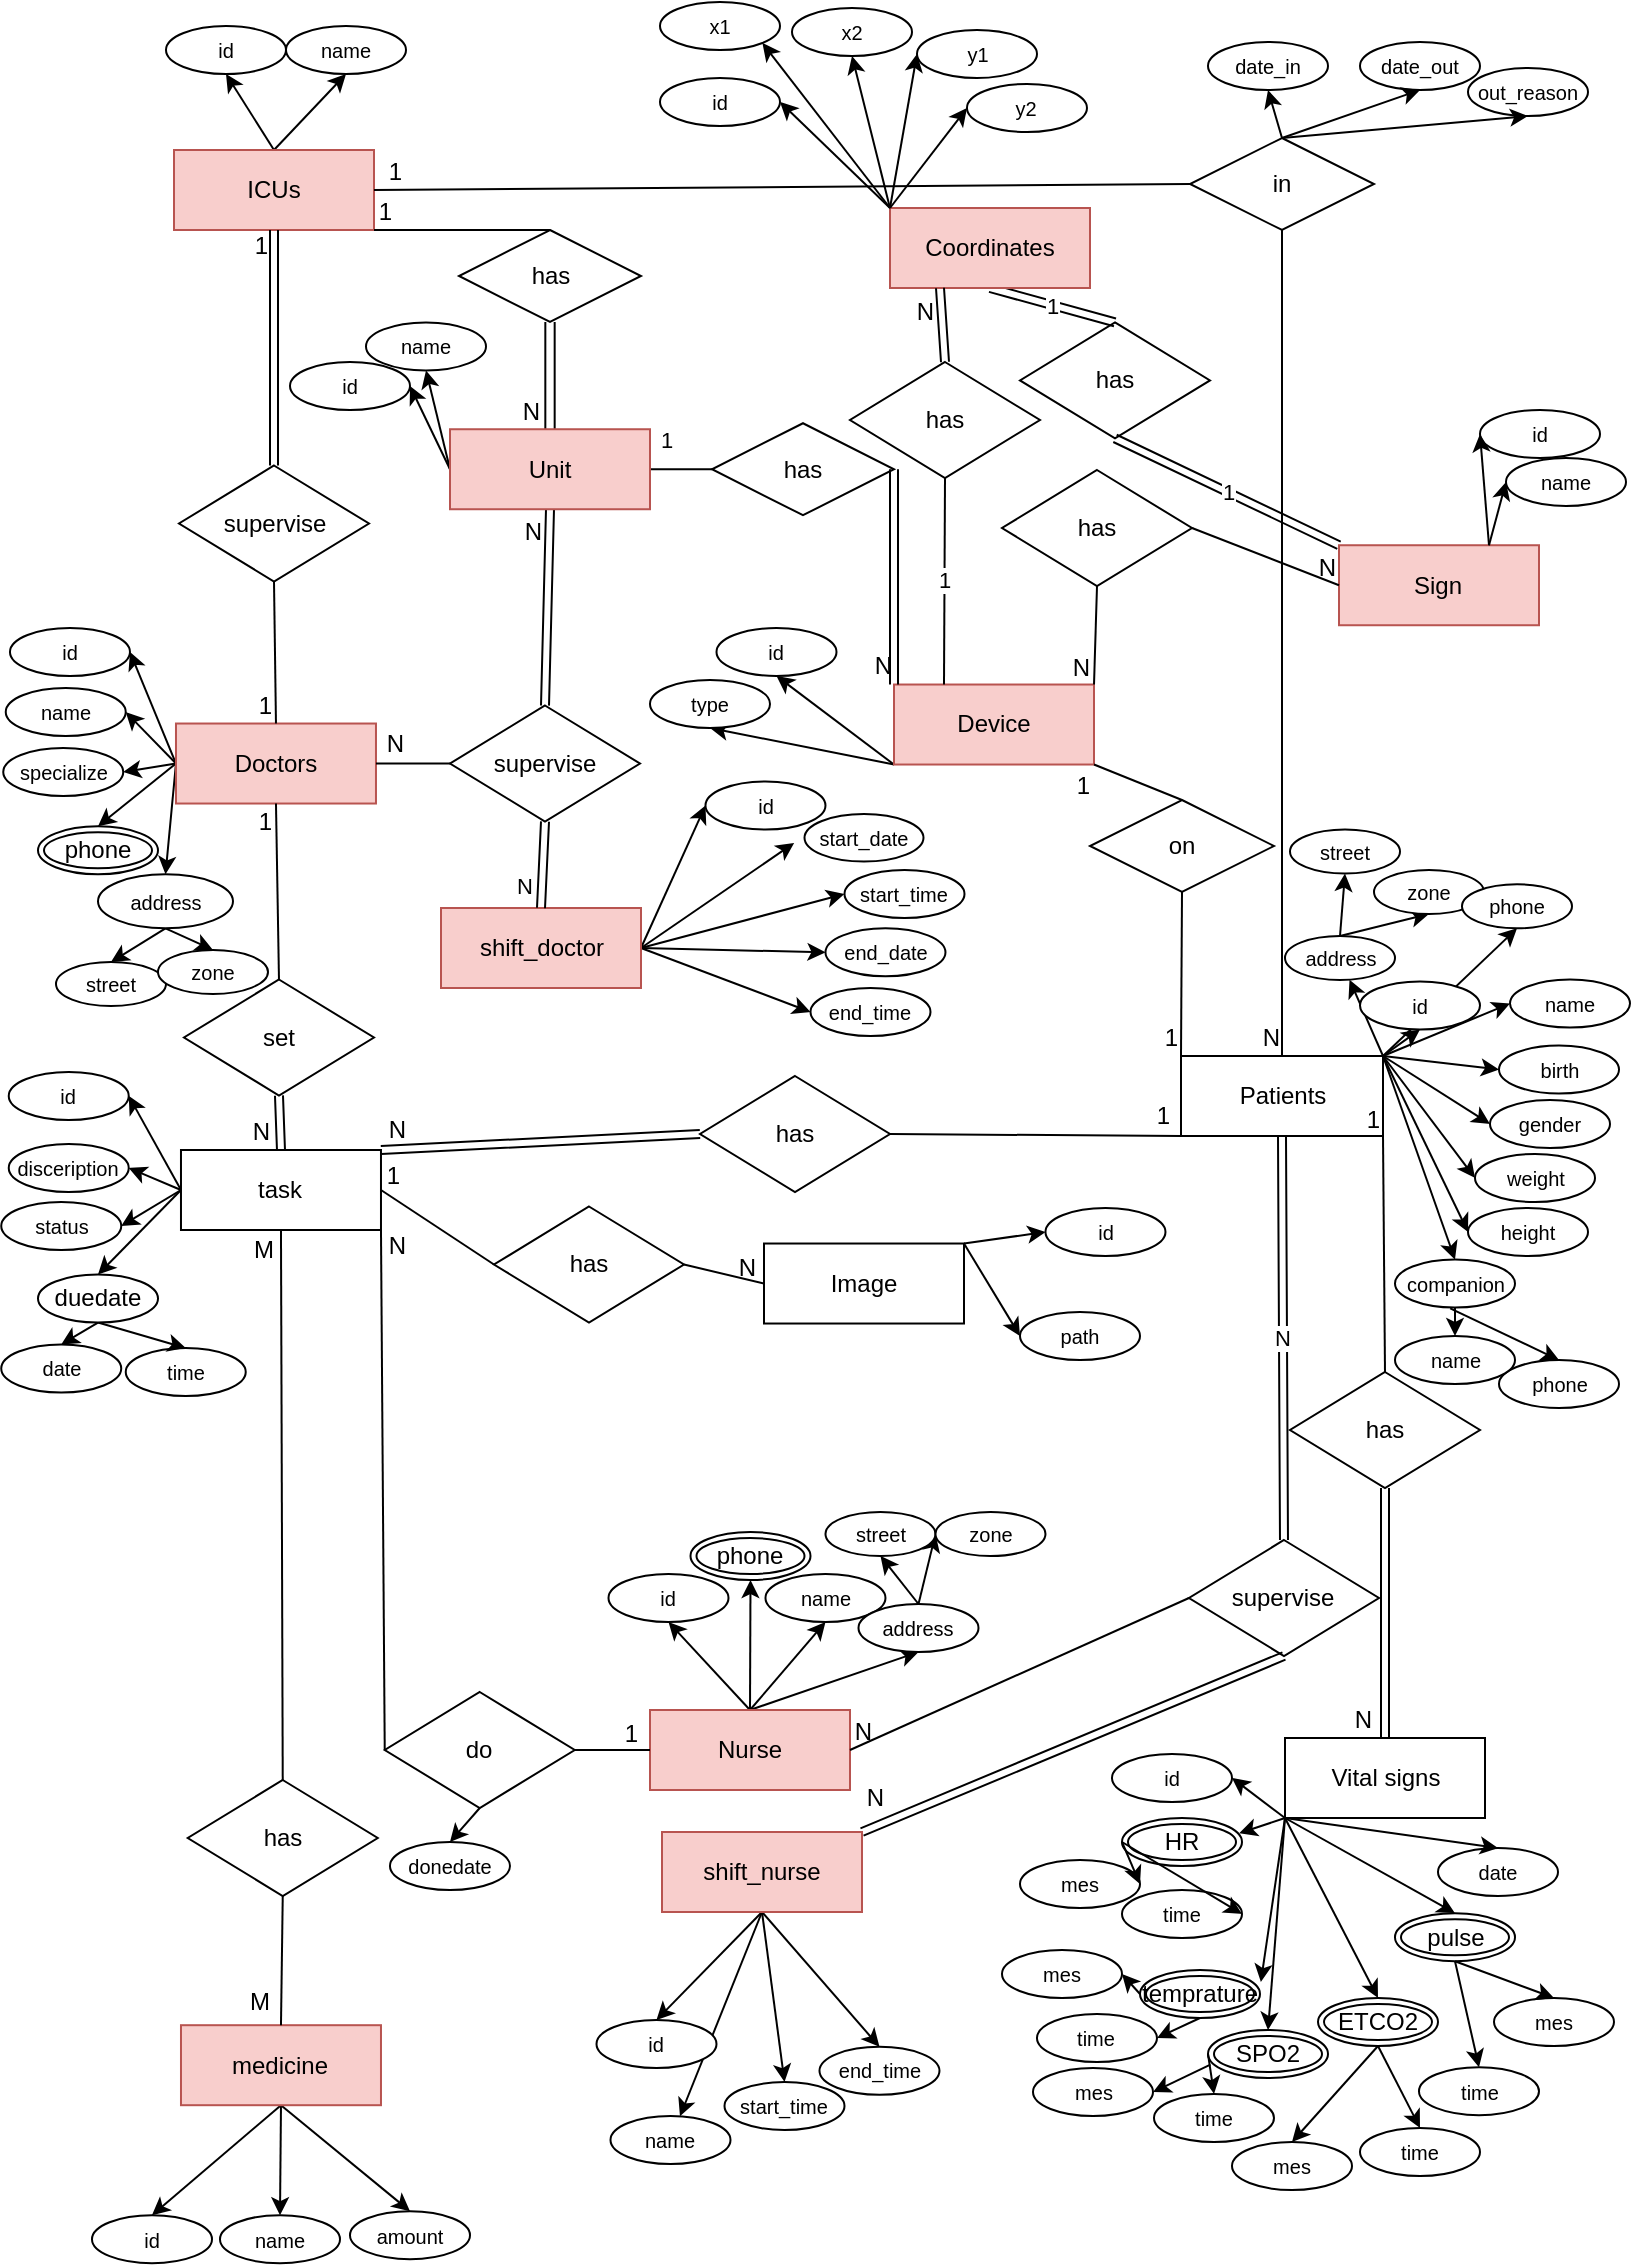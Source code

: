<mxfile version="22.1.2" type="device">
  <diagram id="LlBPDixZe5640yyO4xB-" name="Page-2">
    <mxGraphModel dx="592" dy="346" grid="0" gridSize="10" guides="1" tooltips="1" connect="1" arrows="1" fold="1" page="1" pageScale="1" pageWidth="827" pageHeight="1169" background="#ffffff" math="0" shadow="0">
      <root>
        <mxCell id="0" />
        <mxCell id="1" parent="0" />
        <mxCell id="LsisqTwS-jN0SicZDj_E-1" style="edgeStyle=none;rounded=0;orthogonalLoop=1;jettySize=auto;html=1;exitX=0;exitY=0.5;exitDx=0;exitDy=0;entryX=1;entryY=0.5;entryDx=0;entryDy=0;" parent="1" source="LsisqTwS-jN0SicZDj_E-6" target="LsisqTwS-jN0SicZDj_E-7" edge="1">
          <mxGeometry relative="1" as="geometry">
            <mxPoint x="73.62" y="321.76" as="targetPoint" />
          </mxGeometry>
        </mxCell>
        <mxCell id="LsisqTwS-jN0SicZDj_E-2" style="edgeStyle=none;rounded=0;orthogonalLoop=1;jettySize=auto;html=1;exitX=0;exitY=0.5;exitDx=0;exitDy=0;entryX=1;entryY=0.5;entryDx=0;entryDy=0;" parent="1" source="LsisqTwS-jN0SicZDj_E-6" target="LsisqTwS-jN0SicZDj_E-8" edge="1">
          <mxGeometry relative="1" as="geometry">
            <mxPoint x="63.186" y="360.39" as="targetPoint" />
          </mxGeometry>
        </mxCell>
        <mxCell id="LsisqTwS-jN0SicZDj_E-3" style="edgeStyle=none;rounded=0;orthogonalLoop=1;jettySize=auto;html=1;exitX=0;exitY=0.5;exitDx=0;exitDy=0;entryX=1;entryY=0.5;entryDx=0;entryDy=0;" parent="1" source="LsisqTwS-jN0SicZDj_E-6" target="LsisqTwS-jN0SicZDj_E-11" edge="1">
          <mxGeometry relative="1" as="geometry">
            <mxPoint x="69.87" y="386.76" as="targetPoint" />
          </mxGeometry>
        </mxCell>
        <mxCell id="LsisqTwS-jN0SicZDj_E-4" style="edgeStyle=none;rounded=0;orthogonalLoop=1;jettySize=auto;html=1;exitX=0;exitY=0.5;exitDx=0;exitDy=0;entryX=0.5;entryY=0;entryDx=0;entryDy=0;" parent="1" source="LsisqTwS-jN0SicZDj_E-6" target="Ft5KNVJqhhJHQfR0YhRU-29" edge="1">
          <mxGeometry relative="1" as="geometry">
            <mxPoint x="105.99" y="385.26" as="targetPoint" />
          </mxGeometry>
        </mxCell>
        <mxCell id="LsisqTwS-jN0SicZDj_E-5" style="edgeStyle=none;rounded=0;orthogonalLoop=1;jettySize=auto;html=1;exitX=0;exitY=0.5;exitDx=0;exitDy=0;entryX=0.5;entryY=0;entryDx=0;entryDy=0;" parent="1" source="LsisqTwS-jN0SicZDj_E-6" target="LsisqTwS-jN0SicZDj_E-14" edge="1">
          <mxGeometry relative="1" as="geometry">
            <mxPoint x="123.99" y="423.26" as="targetPoint" />
          </mxGeometry>
        </mxCell>
        <mxCell id="LsisqTwS-jN0SicZDj_E-6" value="Doctors" style="whiteSpace=wrap;html=1;align=center;fillColor=#f8cecc;strokeColor=#b85450;" parent="1" vertex="1">
          <mxGeometry x="99.99" y="369.76" width="100" height="40" as="geometry" />
        </mxCell>
        <mxCell id="LsisqTwS-jN0SicZDj_E-7" value="&lt;font style=&quot;font-size: 10px;&quot;&gt;id&lt;/font&gt;" style="ellipse;whiteSpace=wrap;html=1;align=center;aspect=fixed;" parent="1" vertex="1">
          <mxGeometry x="16.99" y="322" width="60" height="24" as="geometry" />
        </mxCell>
        <mxCell id="LsisqTwS-jN0SicZDj_E-8" value="&lt;font style=&quot;font-size: 10px;&quot;&gt;name&lt;/font&gt;" style="ellipse;whiteSpace=wrap;html=1;align=center;aspect=fixed;" parent="1" vertex="1">
          <mxGeometry x="14.87" y="352" width="60" height="24" as="geometry" />
        </mxCell>
        <mxCell id="LsisqTwS-jN0SicZDj_E-11" value="&lt;span style=&quot;font-size: 10px;&quot;&gt;specialize&lt;/span&gt;" style="ellipse;whiteSpace=wrap;html=1;align=center;aspect=fixed;" parent="1" vertex="1">
          <mxGeometry x="13.62" y="382" width="60" height="24" as="geometry" />
        </mxCell>
        <mxCell id="LsisqTwS-jN0SicZDj_E-12" style="edgeStyle=none;rounded=0;orthogonalLoop=1;jettySize=auto;html=1;exitX=0.5;exitY=1;exitDx=0;exitDy=0;" parent="1" edge="1">
          <mxGeometry relative="1" as="geometry">
            <mxPoint x="70.25" y="323.5" as="sourcePoint" />
            <mxPoint x="70.25" y="323.5" as="targetPoint" />
          </mxGeometry>
        </mxCell>
        <mxCell id="_b6AfbbAPwl3sDL9jFMd-8" style="edgeStyle=none;rounded=0;orthogonalLoop=1;jettySize=auto;html=1;exitX=0.5;exitY=1;exitDx=0;exitDy=0;entryX=0.5;entryY=0;entryDx=0;entryDy=0;" parent="1" source="LsisqTwS-jN0SicZDj_E-14" target="Ft5KNVJqhhJHQfR0YhRU-30" edge="1">
          <mxGeometry relative="1" as="geometry" />
        </mxCell>
        <mxCell id="_b6AfbbAPwl3sDL9jFMd-9" style="edgeStyle=none;rounded=0;orthogonalLoop=1;jettySize=auto;html=1;exitX=0.5;exitY=1;exitDx=0;exitDy=0;entryX=0.5;entryY=0;entryDx=0;entryDy=0;" parent="1" source="LsisqTwS-jN0SicZDj_E-14" target="Ft5KNVJqhhJHQfR0YhRU-33" edge="1">
          <mxGeometry relative="1" as="geometry" />
        </mxCell>
        <mxCell id="LsisqTwS-jN0SicZDj_E-14" value="&lt;font style=&quot;font-size: 10px;&quot;&gt;address&lt;/font&gt;" style="ellipse;whiteSpace=wrap;html=1;align=center;aspect=fixed;" parent="1" vertex="1">
          <mxGeometry x="61" y="445.16" width="67.5" height="27" as="geometry" />
        </mxCell>
        <mxCell id="_b6AfbbAPwl3sDL9jFMd-59" style="edgeStyle=none;rounded=0;orthogonalLoop=1;jettySize=auto;html=1;exitX=1;exitY=0;exitDx=0;exitDy=0;" parent="1" source="LsisqTwS-jN0SicZDj_E-15" target="LsisqTwS-jN0SicZDj_E-24" edge="1">
          <mxGeometry relative="1" as="geometry" />
        </mxCell>
        <mxCell id="_b6AfbbAPwl3sDL9jFMd-60" style="edgeStyle=none;rounded=0;orthogonalLoop=1;jettySize=auto;html=1;exitX=1;exitY=0;exitDx=0;exitDy=0;entryX=0.5;entryY=1;entryDx=0;entryDy=0;" parent="1" source="LsisqTwS-jN0SicZDj_E-15" target="LsisqTwS-jN0SicZDj_E-18" edge="1">
          <mxGeometry relative="1" as="geometry" />
        </mxCell>
        <mxCell id="_b6AfbbAPwl3sDL9jFMd-61" style="edgeStyle=none;rounded=0;orthogonalLoop=1;jettySize=auto;html=1;exitX=1;exitY=0;exitDx=0;exitDy=0;entryX=0;entryY=0.5;entryDx=0;entryDy=0;" parent="1" source="LsisqTwS-jN0SicZDj_E-15" target="LsisqTwS-jN0SicZDj_E-17" edge="1">
          <mxGeometry relative="1" as="geometry" />
        </mxCell>
        <mxCell id="_b6AfbbAPwl3sDL9jFMd-62" style="edgeStyle=none;rounded=0;orthogonalLoop=1;jettySize=auto;html=1;exitX=1;exitY=0;exitDx=0;exitDy=0;entryX=0.5;entryY=1;entryDx=0;entryDy=0;" parent="1" source="LsisqTwS-jN0SicZDj_E-15" target="C7EOLfJrnvmh7N3INcHJ-1" edge="1">
          <mxGeometry relative="1" as="geometry">
            <mxPoint x="757.0" y="515.0" as="targetPoint" />
          </mxGeometry>
        </mxCell>
        <mxCell id="_b6AfbbAPwl3sDL9jFMd-63" style="edgeStyle=none;rounded=0;orthogonalLoop=1;jettySize=auto;html=1;exitX=1;exitY=0;exitDx=0;exitDy=0;entryX=0;entryY=0.5;entryDx=0;entryDy=0;" parent="1" source="LsisqTwS-jN0SicZDj_E-15" target="LsisqTwS-jN0SicZDj_E-23" edge="1">
          <mxGeometry relative="1" as="geometry">
            <mxPoint x="757.0" y="539.0" as="targetPoint" />
          </mxGeometry>
        </mxCell>
        <mxCell id="_b6AfbbAPwl3sDL9jFMd-64" style="edgeStyle=none;rounded=0;orthogonalLoop=1;jettySize=auto;html=1;exitX=1;exitY=0;exitDx=0;exitDy=0;entryX=0;entryY=0.5;entryDx=0;entryDy=0;" parent="1" source="LsisqTwS-jN0SicZDj_E-15" target="LsisqTwS-jN0SicZDj_E-22" edge="1">
          <mxGeometry relative="1" as="geometry">
            <mxPoint x="754.0" y="565.0" as="targetPoint" />
          </mxGeometry>
        </mxCell>
        <mxCell id="_b6AfbbAPwl3sDL9jFMd-65" style="edgeStyle=none;rounded=0;orthogonalLoop=1;jettySize=auto;html=1;exitX=1;exitY=0;exitDx=0;exitDy=0;entryX=0;entryY=0.5;entryDx=0;entryDy=0;" parent="1" source="LsisqTwS-jN0SicZDj_E-15" target="LsisqTwS-jN0SicZDj_E-20" edge="1">
          <mxGeometry relative="1" as="geometry" />
        </mxCell>
        <mxCell id="_b6AfbbAPwl3sDL9jFMd-66" style="edgeStyle=none;rounded=0;orthogonalLoop=1;jettySize=auto;html=1;exitX=1;exitY=0;exitDx=0;exitDy=0;entryX=0;entryY=0.5;entryDx=0;entryDy=0;" parent="1" source="LsisqTwS-jN0SicZDj_E-15" target="LsisqTwS-jN0SicZDj_E-21" edge="1">
          <mxGeometry relative="1" as="geometry" />
        </mxCell>
        <mxCell id="_b6AfbbAPwl3sDL9jFMd-67" style="edgeStyle=none;rounded=0;orthogonalLoop=1;jettySize=auto;html=1;exitX=1;exitY=0;exitDx=0;exitDy=0;entryX=0.5;entryY=0;entryDx=0;entryDy=0;" parent="1" source="LsisqTwS-jN0SicZDj_E-15" target="LsisqTwS-jN0SicZDj_E-16" edge="1">
          <mxGeometry relative="1" as="geometry" />
        </mxCell>
        <mxCell id="LsisqTwS-jN0SicZDj_E-15" value="Patients" style="whiteSpace=wrap;html=1;align=center;" parent="1" vertex="1">
          <mxGeometry x="602.5" y="536" width="101" height="40" as="geometry" />
        </mxCell>
        <mxCell id="LsisqTwS-jN0SicZDj_E-16" value="&lt;span style=&quot;font-size: 10px;&quot;&gt;companion&lt;/span&gt;" style="ellipse;whiteSpace=wrap;html=1;align=center;aspect=fixed;" parent="1" vertex="1">
          <mxGeometry x="709.5" y="637.76" width="60" height="24" as="geometry" />
        </mxCell>
        <mxCell id="LsisqTwS-jN0SicZDj_E-17" value="&lt;font style=&quot;font-size: 10px;&quot;&gt;name&lt;/font&gt;" style="ellipse;whiteSpace=wrap;html=1;align=center;aspect=fixed;" parent="1" vertex="1">
          <mxGeometry x="767" y="497.76" width="60" height="24" as="geometry" />
        </mxCell>
        <mxCell id="LsisqTwS-jN0SicZDj_E-18" value="&lt;font style=&quot;font-size: 10px;&quot;&gt;id&lt;/font&gt;" style="ellipse;whiteSpace=wrap;html=1;align=center;aspect=fixed;" parent="1" vertex="1">
          <mxGeometry x="692" y="498.76" width="60" height="24" as="geometry" />
        </mxCell>
        <mxCell id="LsisqTwS-jN0SicZDj_E-20" value="&lt;span style=&quot;font-size: 10px;&quot;&gt;weight&lt;/span&gt;" style="ellipse;whiteSpace=wrap;html=1;align=center;aspect=fixed;" parent="1" vertex="1">
          <mxGeometry x="749.5" y="585" width="60" height="24" as="geometry" />
        </mxCell>
        <mxCell id="LsisqTwS-jN0SicZDj_E-21" value="&lt;span style=&quot;font-size: 10px;&quot;&gt;height&lt;/span&gt;" style="ellipse;whiteSpace=wrap;html=1;align=center;aspect=fixed;" parent="1" vertex="1">
          <mxGeometry x="746" y="612" width="60" height="24" as="geometry" />
        </mxCell>
        <mxCell id="LsisqTwS-jN0SicZDj_E-22" value="&lt;span style=&quot;font-size: 10px;&quot;&gt;gender&lt;/span&gt;" style="ellipse;whiteSpace=wrap;html=1;align=center;aspect=fixed;" parent="1" vertex="1">
          <mxGeometry x="757" y="558" width="60" height="24" as="geometry" />
        </mxCell>
        <mxCell id="LsisqTwS-jN0SicZDj_E-23" value="&lt;span style=&quot;font-size: 10px;&quot;&gt;birth&lt;/span&gt;" style="ellipse;whiteSpace=wrap;html=1;align=center;aspect=fixed;" parent="1" vertex="1">
          <mxGeometry x="761.5" y="530.76" width="60" height="24" as="geometry" />
        </mxCell>
        <mxCell id="_b6AfbbAPwl3sDL9jFMd-57" style="edgeStyle=none;rounded=0;orthogonalLoop=1;jettySize=auto;html=1;exitX=0.5;exitY=0;exitDx=0;exitDy=0;entryX=0.5;entryY=1;entryDx=0;entryDy=0;" parent="1" source="LsisqTwS-jN0SicZDj_E-24" target="Ft5KNVJqhhJHQfR0YhRU-2" edge="1">
          <mxGeometry relative="1" as="geometry" />
        </mxCell>
        <mxCell id="_b6AfbbAPwl3sDL9jFMd-58" style="edgeStyle=none;rounded=0;orthogonalLoop=1;jettySize=auto;html=1;exitX=0.5;exitY=0;exitDx=0;exitDy=0;entryX=0.5;entryY=1;entryDx=0;entryDy=0;" parent="1" source="LsisqTwS-jN0SicZDj_E-24" target="Ft5KNVJqhhJHQfR0YhRU-3" edge="1">
          <mxGeometry relative="1" as="geometry" />
        </mxCell>
        <mxCell id="LsisqTwS-jN0SicZDj_E-24" value="&lt;font style=&quot;font-size: 10px;&quot;&gt;address&lt;/font&gt;" style="ellipse;whiteSpace=wrap;html=1;align=center;aspect=fixed;" parent="1" vertex="1">
          <mxGeometry x="654.5" y="476" width="55" height="22" as="geometry" />
        </mxCell>
        <mxCell id="LsisqTwS-jN0SicZDj_E-25" value="&lt;span style=&quot;font-size: 10px;&quot;&gt;date_out&lt;/span&gt;" style="ellipse;whiteSpace=wrap;html=1;align=center;aspect=fixed;" parent="1" vertex="1">
          <mxGeometry x="692" y="29" width="60" height="24" as="geometry" />
        </mxCell>
        <mxCell id="_b6AfbbAPwl3sDL9jFMd-14" style="edgeStyle=none;rounded=0;orthogonalLoop=1;jettySize=auto;html=1;exitX=0.5;exitY=1;exitDx=0;exitDy=0;entryX=0.5;entryY=0;entryDx=0;entryDy=0;" parent="1" source="LsisqTwS-jN0SicZDj_E-33" target="LsisqTwS-jN0SicZDj_E-34" edge="1">
          <mxGeometry relative="1" as="geometry" />
        </mxCell>
        <mxCell id="_b6AfbbAPwl3sDL9jFMd-15" style="edgeStyle=none;rounded=0;orthogonalLoop=1;jettySize=auto;html=1;exitX=0.5;exitY=1;exitDx=0;exitDy=0;entryX=0.5;entryY=0;entryDx=0;entryDy=0;" parent="1" source="LsisqTwS-jN0SicZDj_E-33" target="LsisqTwS-jN0SicZDj_E-35" edge="1">
          <mxGeometry relative="1" as="geometry" />
        </mxCell>
        <mxCell id="_b6AfbbAPwl3sDL9jFMd-16" style="edgeStyle=none;rounded=0;orthogonalLoop=1;jettySize=auto;html=1;exitX=0.5;exitY=1;exitDx=0;exitDy=0;entryX=0.5;entryY=0;entryDx=0;entryDy=0;" parent="1" source="LsisqTwS-jN0SicZDj_E-33" target="LsisqTwS-jN0SicZDj_E-36" edge="1">
          <mxGeometry relative="1" as="geometry" />
        </mxCell>
        <mxCell id="LsisqTwS-jN0SicZDj_E-33" value="medicine" style="whiteSpace=wrap;html=1;align=center;fillColor=#f8cecc;strokeColor=#b85450;" parent="1" vertex="1">
          <mxGeometry x="102.49" y="1020.6" width="100" height="40" as="geometry" />
        </mxCell>
        <mxCell id="LsisqTwS-jN0SicZDj_E-34" value="&lt;font style=&quot;font-size: 10px;&quot;&gt;id&lt;/font&gt;" style="ellipse;whiteSpace=wrap;html=1;align=center;aspect=fixed;" parent="1" vertex="1">
          <mxGeometry x="58" y="1115.6" width="60" height="24" as="geometry" />
        </mxCell>
        <mxCell id="LsisqTwS-jN0SicZDj_E-35" value="&lt;font style=&quot;font-size: 10px;&quot;&gt;name&lt;/font&gt;" style="ellipse;whiteSpace=wrap;html=1;align=center;aspect=fixed;" parent="1" vertex="1">
          <mxGeometry x="122" y="1115.6" width="60" height="24" as="geometry" />
        </mxCell>
        <mxCell id="LsisqTwS-jN0SicZDj_E-36" value="&lt;font style=&quot;font-size: 10px;&quot;&gt;amount&lt;/font&gt;" style="ellipse;whiteSpace=wrap;html=1;align=center;aspect=fixed;" parent="1" vertex="1">
          <mxGeometry x="187" y="1113.6" width="60" height="24" as="geometry" />
        </mxCell>
        <mxCell id="_b6AfbbAPwl3sDL9jFMd-34" style="edgeStyle=none;rounded=0;orthogonalLoop=1;jettySize=auto;html=1;exitX=0.5;exitY=1;exitDx=0;exitDy=0;entryX=0.5;entryY=0;entryDx=0;entryDy=0;" parent="1" source="LsisqTwS-jN0SicZDj_E-37" target="LsisqTwS-jN0SicZDj_E-38" edge="1">
          <mxGeometry relative="1" as="geometry" />
        </mxCell>
        <mxCell id="_b6AfbbAPwl3sDL9jFMd-35" style="edgeStyle=none;rounded=0;orthogonalLoop=1;jettySize=auto;html=1;exitX=0.5;exitY=1;exitDx=0;exitDy=0;" parent="1" source="LsisqTwS-jN0SicZDj_E-37" target="LsisqTwS-jN0SicZDj_E-41" edge="1">
          <mxGeometry relative="1" as="geometry" />
        </mxCell>
        <mxCell id="_b6AfbbAPwl3sDL9jFMd-36" style="edgeStyle=none;rounded=0;orthogonalLoop=1;jettySize=auto;html=1;exitX=0.5;exitY=1;exitDx=0;exitDy=0;entryX=0.5;entryY=0;entryDx=0;entryDy=0;" parent="1" source="LsisqTwS-jN0SicZDj_E-37" target="LsisqTwS-jN0SicZDj_E-39" edge="1">
          <mxGeometry relative="1" as="geometry" />
        </mxCell>
        <mxCell id="_b6AfbbAPwl3sDL9jFMd-37" style="edgeStyle=none;rounded=0;orthogonalLoop=1;jettySize=auto;html=1;exitX=0.5;exitY=1;exitDx=0;exitDy=0;entryX=0.5;entryY=0;entryDx=0;entryDy=0;" parent="1" source="LsisqTwS-jN0SicZDj_E-37" target="LsisqTwS-jN0SicZDj_E-40" edge="1">
          <mxGeometry relative="1" as="geometry" />
        </mxCell>
        <mxCell id="LsisqTwS-jN0SicZDj_E-37" value="shift_nurse" style="whiteSpace=wrap;html=1;align=center;flipV=1;flipH=1;fillColor=#f8cecc;strokeColor=#b85450;" parent="1" vertex="1">
          <mxGeometry x="343" y="924" width="100" height="40" as="geometry" />
        </mxCell>
        <mxCell id="LsisqTwS-jN0SicZDj_E-38" value="&lt;font style=&quot;font-size: 10px;&quot;&gt;id&lt;/font&gt;" style="ellipse;whiteSpace=wrap;html=1;align=center;aspect=fixed;flipV=1;flipH=1;" parent="1" vertex="1">
          <mxGeometry x="310.25" y="1018.01" width="60" height="24" as="geometry" />
        </mxCell>
        <mxCell id="LsisqTwS-jN0SicZDj_E-39" value="&lt;font style=&quot;font-size: 10px;&quot;&gt;start_time&lt;/font&gt;" style="ellipse;whiteSpace=wrap;html=1;align=center;aspect=fixed;flipV=1;flipH=1;" parent="1" vertex="1">
          <mxGeometry x="374.25" y="1049.01" width="60" height="24" as="geometry" />
        </mxCell>
        <mxCell id="LsisqTwS-jN0SicZDj_E-40" value="&lt;font style=&quot;font-size: 10px;&quot;&gt;end_time&lt;/font&gt;" style="ellipse;whiteSpace=wrap;html=1;align=center;aspect=fixed;flipV=1;flipH=1;" parent="1" vertex="1">
          <mxGeometry x="421.74" y="1031.41" width="60" height="24" as="geometry" />
        </mxCell>
        <mxCell id="LsisqTwS-jN0SicZDj_E-41" value="&lt;font style=&quot;font-size: 10px;&quot;&gt;name&lt;/font&gt;" style="ellipse;whiteSpace=wrap;html=1;align=center;aspect=fixed;flipV=1;flipH=1;" parent="1" vertex="1">
          <mxGeometry x="317.25" y="1066.01" width="60" height="24" as="geometry" />
        </mxCell>
        <mxCell id="LsisqTwS-jN0SicZDj_E-46" value="supervise" style="shape=rhombus;perimeter=rhombusPerimeter;whiteSpace=wrap;html=1;align=center;" parent="1" vertex="1">
          <mxGeometry x="606.49" y="778" width="95" height="58" as="geometry" />
        </mxCell>
        <mxCell id="LsisqTwS-jN0SicZDj_E-54" value="has" style="shape=rhombus;perimeter=rhombusPerimeter;whiteSpace=wrap;html=1;align=center;" parent="1" vertex="1">
          <mxGeometry x="657" y="694" width="95" height="58" as="geometry" />
        </mxCell>
        <mxCell id="_b6AfbbAPwl3sDL9jFMd-11" style="edgeStyle=none;rounded=0;orthogonalLoop=1;jettySize=auto;html=1;exitX=0;exitY=0.5;exitDx=0;exitDy=0;entryX=1;entryY=0.5;entryDx=0;entryDy=0;" parent="1" source="LsisqTwS-jN0SicZDj_E-59" target="LsisqTwS-jN0SicZDj_E-60" edge="1">
          <mxGeometry relative="1" as="geometry" />
        </mxCell>
        <mxCell id="_b6AfbbAPwl3sDL9jFMd-12" style="edgeStyle=none;rounded=0;orthogonalLoop=1;jettySize=auto;html=1;exitX=0;exitY=0.5;exitDx=0;exitDy=0;entryX=1;entryY=0.5;entryDx=0;entryDy=0;" parent="1" source="LsisqTwS-jN0SicZDj_E-59" target="oTCUaJM6ckMOTD9kZWjs-2" edge="1">
          <mxGeometry relative="1" as="geometry" />
        </mxCell>
        <mxCell id="_b6AfbbAPwl3sDL9jFMd-13" style="edgeStyle=none;rounded=0;orthogonalLoop=1;jettySize=auto;html=1;exitX=0;exitY=0.5;exitDx=0;exitDy=0;entryX=1;entryY=0.5;entryDx=0;entryDy=0;" parent="1" source="LsisqTwS-jN0SicZDj_E-59" target="oTCUaJM6ckMOTD9kZWjs-3" edge="1">
          <mxGeometry relative="1" as="geometry" />
        </mxCell>
        <mxCell id="LsisqTwS-jN0SicZDj_E-59" value="task" style="whiteSpace=wrap;html=1;align=center;" parent="1" vertex="1">
          <mxGeometry x="102.49" y="583" width="100" height="40" as="geometry" />
        </mxCell>
        <mxCell id="LsisqTwS-jN0SicZDj_E-60" value="&lt;font style=&quot;font-size: 10px;&quot;&gt;id&lt;/font&gt;" style="ellipse;whiteSpace=wrap;html=1;align=center;aspect=fixed;" parent="1" vertex="1">
          <mxGeometry x="16.37" y="544" width="60" height="24" as="geometry" />
        </mxCell>
        <mxCell id="LsisqTwS-jN0SicZDj_E-61" value="set" style="shape=rhombus;perimeter=rhombusPerimeter;whiteSpace=wrap;html=1;align=center;" parent="1" vertex="1">
          <mxGeometry x="103.99" y="497.76" width="95" height="58" as="geometry" />
        </mxCell>
        <mxCell id="LsisqTwS-jN0SicZDj_E-63" style="edgeStyle=none;rounded=0;orthogonalLoop=1;jettySize=auto;html=1;exitX=0;exitY=0.5;exitDx=0;exitDy=0;entryX=0.5;entryY=1;entryDx=0;entryDy=0;" parent="1" source="VqRuoaqJ0kA5WSMAc1_f-3" target="LsisqTwS-jN0SicZDj_E-65" edge="1">
          <mxGeometry relative="1" as="geometry">
            <mxPoint x="241.49" y="225.62" as="sourcePoint" />
          </mxGeometry>
        </mxCell>
        <mxCell id="LsisqTwS-jN0SicZDj_E-65" value="&lt;font style=&quot;font-size: 10px;&quot;&gt;name&lt;/font&gt;" style="ellipse;whiteSpace=wrap;html=1;align=center;aspect=fixed;" parent="1" vertex="1">
          <mxGeometry x="195" y="169.19" width="60" height="24" as="geometry" />
        </mxCell>
        <mxCell id="_b6AfbbAPwl3sDL9jFMd-1" style="edgeStyle=none;rounded=0;orthogonalLoop=1;jettySize=auto;html=1;exitX=1;exitY=0.5;exitDx=0;exitDy=0;entryX=0;entryY=0.5;entryDx=0;entryDy=0;" parent="1" source="LsisqTwS-jN0SicZDj_E-67" target="LsisqTwS-jN0SicZDj_E-71" edge="1">
          <mxGeometry relative="1" as="geometry">
            <mxPoint x="562.99" y="545" as="targetPoint" />
          </mxGeometry>
        </mxCell>
        <mxCell id="_b6AfbbAPwl3sDL9jFMd-2" style="edgeStyle=none;rounded=0;orthogonalLoop=1;jettySize=auto;html=1;entryX=-0.087;entryY=0.609;entryDx=0;entryDy=0;exitX=1;exitY=0.5;exitDx=0;exitDy=0;entryPerimeter=0;" parent="1" source="LsisqTwS-jN0SicZDj_E-67" target="LsisqTwS-jN0SicZDj_E-73" edge="1">
          <mxGeometry relative="1" as="geometry">
            <mxPoint x="687.49" y="331" as="sourcePoint" />
          </mxGeometry>
        </mxCell>
        <mxCell id="_b6AfbbAPwl3sDL9jFMd-3" style="edgeStyle=none;rounded=0;orthogonalLoop=1;jettySize=auto;html=1;exitX=1;exitY=0.5;exitDx=0;exitDy=0;entryX=0;entryY=0.5;entryDx=0;entryDy=0;" parent="1" source="LsisqTwS-jN0SicZDj_E-67" target="LsisqTwS-jN0SicZDj_E-72" edge="1">
          <mxGeometry relative="1" as="geometry">
            <Array as="points" />
          </mxGeometry>
        </mxCell>
        <mxCell id="_b6AfbbAPwl3sDL9jFMd-4" style="edgeStyle=none;rounded=0;orthogonalLoop=1;jettySize=auto;html=1;exitX=1;exitY=0.5;exitDx=0;exitDy=0;entryX=0;entryY=0.5;entryDx=0;entryDy=0;" parent="1" source="LsisqTwS-jN0SicZDj_E-67" target="LsisqTwS-jN0SicZDj_E-75" edge="1">
          <mxGeometry relative="1" as="geometry" />
        </mxCell>
        <mxCell id="_b6AfbbAPwl3sDL9jFMd-5" style="edgeStyle=none;rounded=0;orthogonalLoop=1;jettySize=auto;html=1;exitX=1;exitY=0.5;exitDx=0;exitDy=0;entryX=0;entryY=0.5;entryDx=0;entryDy=0;" parent="1" source="LsisqTwS-jN0SicZDj_E-67" target="LsisqTwS-jN0SicZDj_E-74" edge="1">
          <mxGeometry relative="1" as="geometry" />
        </mxCell>
        <mxCell id="LsisqTwS-jN0SicZDj_E-67" value="shift_doctor" style="whiteSpace=wrap;html=1;align=center;fillColor=#f8cecc;strokeColor=#b85450;" parent="1" vertex="1">
          <mxGeometry x="232.5" y="462" width="100" height="40" as="geometry" />
        </mxCell>
        <mxCell id="LsisqTwS-jN0SicZDj_E-68" value="supervise" style="shape=rhombus;perimeter=rhombusPerimeter;whiteSpace=wrap;html=1;align=center;" parent="1" vertex="1">
          <mxGeometry x="237" y="360.76" width="95" height="58" as="geometry" />
        </mxCell>
        <mxCell id="LsisqTwS-jN0SicZDj_E-71" value="&lt;font style=&quot;font-size: 10px;&quot;&gt;id&lt;/font&gt;" style="ellipse;whiteSpace=wrap;html=1;align=center;aspect=fixed;" parent="1" vertex="1">
          <mxGeometry x="364.74" y="398.76" width="60" height="24" as="geometry" />
        </mxCell>
        <mxCell id="LsisqTwS-jN0SicZDj_E-72" value="&lt;font style=&quot;font-size: 10px;&quot;&gt;start_time&lt;/font&gt;" style="ellipse;whiteSpace=wrap;html=1;align=center;aspect=fixed;" parent="1" vertex="1">
          <mxGeometry x="434.25" y="443" width="60" height="24" as="geometry" />
        </mxCell>
        <mxCell id="LsisqTwS-jN0SicZDj_E-73" value="&lt;font style=&quot;font-size: 10px;&quot;&gt;start_date&lt;/font&gt;" style="ellipse;whiteSpace=wrap;html=1;align=center;aspect=fixed;" parent="1" vertex="1">
          <mxGeometry x="414.25" y="415.0" width="59.5" height="23.8" as="geometry" />
        </mxCell>
        <mxCell id="LsisqTwS-jN0SicZDj_E-74" value="&lt;font style=&quot;font-size: 10px;&quot;&gt;end_time&lt;/font&gt;" style="ellipse;whiteSpace=wrap;html=1;align=center;aspect=fixed;" parent="1" vertex="1">
          <mxGeometry x="417.25" y="502" width="60" height="24" as="geometry" />
        </mxCell>
        <mxCell id="LsisqTwS-jN0SicZDj_E-75" value="&lt;font style=&quot;font-size: 10px;&quot;&gt;end_date&lt;/font&gt;" style="ellipse;whiteSpace=wrap;html=1;align=center;aspect=fixed;" parent="1" vertex="1">
          <mxGeometry x="424.74" y="472.16" width="60" height="24" as="geometry" />
        </mxCell>
        <mxCell id="LsisqTwS-jN0SicZDj_E-82" value="&lt;span style=&quot;font-size: 10px;&quot;&gt;date_in&lt;/span&gt;" style="ellipse;whiteSpace=wrap;html=1;align=center;aspect=fixed;" parent="1" vertex="1">
          <mxGeometry x="616" y="29" width="60" height="24" as="geometry" />
        </mxCell>
        <mxCell id="oTCUaJM6ckMOTD9kZWjs-2" value="&lt;font style=&quot;font-size: 10px;&quot;&gt;disceription&lt;/font&gt;" style="ellipse;whiteSpace=wrap;html=1;align=center;aspect=fixed;" parent="1" vertex="1">
          <mxGeometry x="16.37" y="580" width="60" height="24" as="geometry" />
        </mxCell>
        <mxCell id="oTCUaJM6ckMOTD9kZWjs-3" value="&lt;font style=&quot;font-size: 10px;&quot;&gt;status&lt;/font&gt;" style="ellipse;whiteSpace=wrap;html=1;align=center;aspect=fixed;" parent="1" vertex="1">
          <mxGeometry x="12.62" y="609" width="60" height="24" as="geometry" />
        </mxCell>
        <mxCell id="oTCUaJM6ckMOTD9kZWjs-9" value="" style="endArrow=none;html=1;rounded=0;entryX=0.5;entryY=1;entryDx=0;entryDy=0;exitX=0.5;exitY=0;exitDx=0;exitDy=0;" parent="1" source="LsisqTwS-jN0SicZDj_E-61" target="LsisqTwS-jN0SicZDj_E-6" edge="1">
          <mxGeometry relative="1" as="geometry">
            <mxPoint x="581.99" y="623.26" as="sourcePoint" />
            <mxPoint x="149.99" y="414.76" as="targetPoint" />
          </mxGeometry>
        </mxCell>
        <mxCell id="oTCUaJM6ckMOTD9kZWjs-10" value="1" style="resizable=0;html=1;whiteSpace=wrap;align=right;verticalAlign=bottom;" parent="oTCUaJM6ckMOTD9kZWjs-9" connectable="0" vertex="1">
          <mxGeometry x="1" relative="1" as="geometry">
            <mxPoint y="18" as="offset" />
          </mxGeometry>
        </mxCell>
        <mxCell id="_b6AfbbAPwl3sDL9jFMd-27" style="edgeStyle=none;rounded=0;orthogonalLoop=1;jettySize=auto;html=1;exitX=0.5;exitY=0;exitDx=0;exitDy=0;entryX=0.5;entryY=1;entryDx=0;entryDy=0;" parent="1" source="oTCUaJM6ckMOTD9kZWjs-11" target="oTCUaJM6ckMOTD9kZWjs-12" edge="1">
          <mxGeometry relative="1" as="geometry" />
        </mxCell>
        <mxCell id="_b6AfbbAPwl3sDL9jFMd-28" style="edgeStyle=none;rounded=0;orthogonalLoop=1;jettySize=auto;html=1;exitX=0.5;exitY=0;exitDx=0;exitDy=0;entryX=0.5;entryY=1;entryDx=0;entryDy=0;" parent="1" source="oTCUaJM6ckMOTD9kZWjs-11" target="Ft5KNVJqhhJHQfR0YhRU-28" edge="1">
          <mxGeometry relative="1" as="geometry" />
        </mxCell>
        <mxCell id="_b6AfbbAPwl3sDL9jFMd-29" style="edgeStyle=none;rounded=0;orthogonalLoop=1;jettySize=auto;html=1;exitX=0.5;exitY=0;exitDx=0;exitDy=0;entryX=0.5;entryY=1;entryDx=0;entryDy=0;" parent="1" source="oTCUaJM6ckMOTD9kZWjs-11" target="oTCUaJM6ckMOTD9kZWjs-13" edge="1">
          <mxGeometry relative="1" as="geometry" />
        </mxCell>
        <mxCell id="_b6AfbbAPwl3sDL9jFMd-30" style="edgeStyle=none;rounded=0;orthogonalLoop=1;jettySize=auto;html=1;exitX=0.5;exitY=0;exitDx=0;exitDy=0;entryX=0.5;entryY=1;entryDx=0;entryDy=0;" parent="1" source="oTCUaJM6ckMOTD9kZWjs-11" target="oTCUaJM6ckMOTD9kZWjs-15" edge="1">
          <mxGeometry relative="1" as="geometry" />
        </mxCell>
        <mxCell id="oTCUaJM6ckMOTD9kZWjs-11" value="Nurse" style="whiteSpace=wrap;html=1;align=center;fillColor=#f8cecc;strokeColor=#b85450;" parent="1" vertex="1">
          <mxGeometry x="337" y="863" width="100" height="40" as="geometry" />
        </mxCell>
        <mxCell id="oTCUaJM6ckMOTD9kZWjs-12" value="&lt;font style=&quot;font-size: 10px;&quot;&gt;id&lt;/font&gt;" style="ellipse;whiteSpace=wrap;html=1;align=center;aspect=fixed;" parent="1" vertex="1">
          <mxGeometry x="316.25" y="795" width="60" height="24" as="geometry" />
        </mxCell>
        <mxCell id="oTCUaJM6ckMOTD9kZWjs-13" value="&lt;font style=&quot;font-size: 10px;&quot;&gt;name&lt;/font&gt;" style="ellipse;whiteSpace=wrap;html=1;align=center;aspect=fixed;" parent="1" vertex="1">
          <mxGeometry x="394.74" y="795" width="60" height="24" as="geometry" />
        </mxCell>
        <mxCell id="_b6AfbbAPwl3sDL9jFMd-31" style="edgeStyle=none;rounded=0;orthogonalLoop=1;jettySize=auto;html=1;exitX=0.5;exitY=0;exitDx=0;exitDy=0;entryX=0.5;entryY=1;entryDx=0;entryDy=0;" parent="1" source="oTCUaJM6ckMOTD9kZWjs-15" target="Ft5KNVJqhhJHQfR0YhRU-31" edge="1">
          <mxGeometry relative="1" as="geometry" />
        </mxCell>
        <mxCell id="_b6AfbbAPwl3sDL9jFMd-32" style="edgeStyle=none;rounded=0;orthogonalLoop=1;jettySize=auto;html=1;exitX=0.5;exitY=0;exitDx=0;exitDy=0;entryX=1;entryY=0.5;entryDx=0;entryDy=0;" parent="1" source="oTCUaJM6ckMOTD9kZWjs-15" target="Ft5KNVJqhhJHQfR0YhRU-31" edge="1">
          <mxGeometry relative="1" as="geometry" />
        </mxCell>
        <mxCell id="oTCUaJM6ckMOTD9kZWjs-15" value="&lt;font style=&quot;font-size: 10px;&quot;&gt;address&lt;/font&gt;" style="ellipse;whiteSpace=wrap;html=1;align=center;aspect=fixed;" parent="1" vertex="1">
          <mxGeometry x="441.25" y="810" width="60" height="24" as="geometry" />
        </mxCell>
        <mxCell id="VqRuoaqJ0kA5WSMAc1_f-1" style="edgeStyle=none;rounded=0;orthogonalLoop=1;jettySize=auto;html=1;exitX=0.5;exitY=1;exitDx=0;exitDy=0;entryX=0.5;entryY=0;entryDx=0;entryDy=0;" parent="1" source="oTCUaJM6ckMOTD9kZWjs-19" target="oTCUaJM6ckMOTD9kZWjs-24" edge="1">
          <mxGeometry relative="1" as="geometry" />
        </mxCell>
        <mxCell id="oTCUaJM6ckMOTD9kZWjs-19" value="do" style="shape=rhombus;perimeter=rhombusPerimeter;whiteSpace=wrap;html=1;align=center;" parent="1" vertex="1">
          <mxGeometry x="204.37" y="854" width="95" height="58" as="geometry" />
        </mxCell>
        <mxCell id="oTCUaJM6ckMOTD9kZWjs-20" value="" style="endArrow=none;html=1;rounded=0;exitX=0;exitY=0.5;exitDx=0;exitDy=0;entryX=1;entryY=1;entryDx=0;entryDy=0;" parent="1" source="oTCUaJM6ckMOTD9kZWjs-19" target="LsisqTwS-jN0SicZDj_E-59" edge="1">
          <mxGeometry relative="1" as="geometry">
            <mxPoint x="248.5" y="831.0" as="sourcePoint" />
            <mxPoint x="201.99" y="711.76" as="targetPoint" />
          </mxGeometry>
        </mxCell>
        <mxCell id="oTCUaJM6ckMOTD9kZWjs-21" value="N" style="resizable=0;html=1;whiteSpace=wrap;align=right;verticalAlign=bottom;" parent="oTCUaJM6ckMOTD9kZWjs-20" connectable="0" vertex="1">
          <mxGeometry x="1" relative="1" as="geometry">
            <mxPoint x="14" y="16" as="offset" />
          </mxGeometry>
        </mxCell>
        <mxCell id="oTCUaJM6ckMOTD9kZWjs-22" value="" style="endArrow=none;html=1;rounded=0;entryX=0;entryY=0.5;entryDx=0;entryDy=0;exitX=1;exitY=0.5;exitDx=0;exitDy=0;" parent="1" source="oTCUaJM6ckMOTD9kZWjs-19" target="oTCUaJM6ckMOTD9kZWjs-11" edge="1">
          <mxGeometry relative="1" as="geometry">
            <mxPoint x="550.37" y="798" as="sourcePoint" />
            <mxPoint x="366.37" y="798" as="targetPoint" />
          </mxGeometry>
        </mxCell>
        <mxCell id="oTCUaJM6ckMOTD9kZWjs-23" value="1" style="resizable=0;html=1;whiteSpace=wrap;align=right;verticalAlign=bottom;" parent="oTCUaJM6ckMOTD9kZWjs-22" connectable="0" vertex="1">
          <mxGeometry x="1" relative="1" as="geometry">
            <mxPoint x="-4" as="offset" />
          </mxGeometry>
        </mxCell>
        <mxCell id="oTCUaJM6ckMOTD9kZWjs-24" value="&lt;span style=&quot;font-size: 10px;&quot;&gt;donedate&lt;/span&gt;" style="ellipse;whiteSpace=wrap;html=1;align=center;aspect=fixed;" parent="1" vertex="1">
          <mxGeometry x="206.99" y="929" width="60" height="24" as="geometry" />
        </mxCell>
        <mxCell id="zmctm2JLgJo_XFH2kvIi-1" value="has" style="shape=rhombus;perimeter=rhombusPerimeter;whiteSpace=wrap;html=1;align=center;" parent="1" vertex="1">
          <mxGeometry x="105.87" y="898" width="95" height="58" as="geometry" />
        </mxCell>
        <mxCell id="zmctm2JLgJo_XFH2kvIi-2" value="" style="endArrow=none;html=1;rounded=0;entryX=0.5;entryY=1;entryDx=0;entryDy=0;exitX=0.5;exitY=0;exitDx=0;exitDy=0;" parent="1" source="zmctm2JLgJo_XFH2kvIi-1" target="LsisqTwS-jN0SicZDj_E-59" edge="1">
          <mxGeometry relative="1" as="geometry">
            <mxPoint x="570.5" y="895" as="sourcePoint" />
            <mxPoint x="730.5" y="895" as="targetPoint" />
          </mxGeometry>
        </mxCell>
        <mxCell id="zmctm2JLgJo_XFH2kvIi-3" value="M" style="resizable=0;html=1;whiteSpace=wrap;align=right;verticalAlign=bottom;" parent="zmctm2JLgJo_XFH2kvIi-2" connectable="0" vertex="1">
          <mxGeometry x="1" relative="1" as="geometry">
            <mxPoint x="-2" y="18" as="offset" />
          </mxGeometry>
        </mxCell>
        <mxCell id="zmctm2JLgJo_XFH2kvIi-4" value="" style="endArrow=none;html=1;rounded=0;entryX=0.5;entryY=0;entryDx=0;entryDy=0;exitX=0.5;exitY=1;exitDx=0;exitDy=0;" parent="1" source="zmctm2JLgJo_XFH2kvIi-1" target="LsisqTwS-jN0SicZDj_E-33" edge="1">
          <mxGeometry relative="1" as="geometry">
            <mxPoint x="365.87" y="804" as="sourcePoint" />
            <mxPoint x="265.87" y="731" as="targetPoint" />
          </mxGeometry>
        </mxCell>
        <mxCell id="zmctm2JLgJo_XFH2kvIi-5" value="M" style="resizable=0;html=1;whiteSpace=wrap;align=right;verticalAlign=bottom;" parent="zmctm2JLgJo_XFH2kvIi-4" connectable="0" vertex="1">
          <mxGeometry x="1" relative="1" as="geometry">
            <mxPoint x="-4" y="-3" as="offset" />
          </mxGeometry>
        </mxCell>
        <mxCell id="auJBWhPQyHD43crAzyVY-1" style="edgeStyle=none;rounded=0;orthogonalLoop=1;jettySize=auto;html=1;exitX=0.5;exitY=0;exitDx=0;exitDy=0;entryX=0.5;entryY=1;entryDx=0;entryDy=0;" parent="1" source="auJBWhPQyHD43crAzyVY-3" target="auJBWhPQyHD43crAzyVY-23" edge="1">
          <mxGeometry relative="1" as="geometry" />
        </mxCell>
        <mxCell id="auJBWhPQyHD43crAzyVY-2" style="edgeStyle=none;rounded=0;orthogonalLoop=1;jettySize=auto;html=1;exitX=0.5;exitY=0;exitDx=0;exitDy=0;entryX=0.5;entryY=1;entryDx=0;entryDy=0;" parent="1" source="auJBWhPQyHD43crAzyVY-3" target="auJBWhPQyHD43crAzyVY-22" edge="1">
          <mxGeometry relative="1" as="geometry" />
        </mxCell>
        <mxCell id="auJBWhPQyHD43crAzyVY-3" value="ICUs" style="whiteSpace=wrap;html=1;align=center;fillColor=#f8cecc;strokeColor=#b85450;" parent="1" vertex="1">
          <mxGeometry x="99" y="83" width="100" height="40" as="geometry" />
        </mxCell>
        <mxCell id="auJBWhPQyHD43crAzyVY-22" value="&lt;font style=&quot;font-size: 10px;&quot;&gt;name&lt;/font&gt;" style="ellipse;whiteSpace=wrap;html=1;align=center;aspect=fixed;" parent="1" vertex="1">
          <mxGeometry x="155" y="21" width="60" height="24" as="geometry" />
        </mxCell>
        <mxCell id="auJBWhPQyHD43crAzyVY-23" value="&lt;font style=&quot;font-size: 10px;&quot;&gt;id&lt;/font&gt;" style="ellipse;whiteSpace=wrap;html=1;align=center;aspect=fixed;" parent="1" vertex="1">
          <mxGeometry x="95" y="21" width="60" height="24" as="geometry" />
        </mxCell>
        <mxCell id="_b6AfbbAPwl3sDL9jFMd-19" style="edgeStyle=none;rounded=0;orthogonalLoop=1;jettySize=auto;html=1;exitX=0;exitY=1;exitDx=0;exitDy=0;entryX=0.5;entryY=1;entryDx=0;entryDy=0;" parent="1" source="t8pa7TZtYhBp_Gp-vG2y-1" target="t8pa7TZtYhBp_Gp-vG2y-4" edge="1">
          <mxGeometry relative="1" as="geometry" />
        </mxCell>
        <mxCell id="_b6AfbbAPwl3sDL9jFMd-20" style="edgeStyle=none;rounded=0;orthogonalLoop=1;jettySize=auto;html=1;exitX=0;exitY=1;exitDx=0;exitDy=0;entryX=0.5;entryY=1;entryDx=0;entryDy=0;" parent="1" source="t8pa7TZtYhBp_Gp-vG2y-1" target="t8pa7TZtYhBp_Gp-vG2y-5" edge="1">
          <mxGeometry relative="1" as="geometry" />
        </mxCell>
        <mxCell id="t8pa7TZtYhBp_Gp-vG2y-1" value="Device" style="whiteSpace=wrap;html=1;align=center;fillColor=#f8cecc;strokeColor=#b85450;" parent="1" vertex="1">
          <mxGeometry x="459.001" y="350.258" width="100" height="40" as="geometry" />
        </mxCell>
        <mxCell id="t8pa7TZtYhBp_Gp-vG2y-2" value="has" style="shape=rhombus;perimeter=rhombusPerimeter;whiteSpace=wrap;html=1;align=center;" parent="1" vertex="1">
          <mxGeometry x="368.001" y="219.618" width="91" height="46" as="geometry" />
        </mxCell>
        <mxCell id="t8pa7TZtYhBp_Gp-vG2y-3" value="on" style="shape=rhombus;perimeter=rhombusPerimeter;whiteSpace=wrap;html=1;align=center;" parent="1" vertex="1">
          <mxGeometry x="557.001" y="407.998" width="92" height="46" as="geometry" />
        </mxCell>
        <mxCell id="t8pa7TZtYhBp_Gp-vG2y-4" value="&lt;font style=&quot;font-size: 10px;&quot;&gt;id&lt;/font&gt;" style="ellipse;whiteSpace=wrap;html=1;align=center;aspect=fixed;" parent="1" vertex="1">
          <mxGeometry x="370.251" y="321.998" width="60" height="24" as="geometry" />
        </mxCell>
        <mxCell id="t8pa7TZtYhBp_Gp-vG2y-5" value="&lt;font style=&quot;font-size: 10px;&quot;&gt;type&lt;/font&gt;" style="ellipse;whiteSpace=wrap;html=1;align=center;aspect=fixed;" parent="1" vertex="1">
          <mxGeometry x="337.001" y="347.998" width="60" height="24" as="geometry" />
        </mxCell>
        <mxCell id="t8pa7TZtYhBp_Gp-vG2y-6" value="" style="endArrow=none;html=1;rounded=0;entryX=1;entryY=1;entryDx=0;entryDy=0;exitX=0.5;exitY=0;exitDx=0;exitDy=0;" parent="1" source="t8pa7TZtYhBp_Gp-vG2y-3" target="t8pa7TZtYhBp_Gp-vG2y-1" edge="1">
          <mxGeometry relative="1" as="geometry">
            <mxPoint x="612.491" y="307.998" as="sourcePoint" />
            <mxPoint x="732.491" y="326.998" as="targetPoint" />
          </mxGeometry>
        </mxCell>
        <mxCell id="t8pa7TZtYhBp_Gp-vG2y-7" value="1" style="resizable=0;html=1;whiteSpace=wrap;align=right;verticalAlign=bottom;" parent="t8pa7TZtYhBp_Gp-vG2y-6" connectable="0" vertex="1">
          <mxGeometry x="1" relative="1" as="geometry">
            <mxPoint y="19" as="offset" />
          </mxGeometry>
        </mxCell>
        <mxCell id="t8pa7TZtYhBp_Gp-vG2y-11" value="" style="endArrow=none;html=1;rounded=0;entryX=1;entryY=0.5;entryDx=0;entryDy=0;exitX=0;exitY=0.5;exitDx=0;exitDy=0;entryPerimeter=0;" parent="1" source="t8pa7TZtYhBp_Gp-vG2y-2" target="VqRuoaqJ0kA5WSMAc1_f-3" edge="1">
          <mxGeometry relative="1" as="geometry">
            <mxPoint x="369.991" y="245.618" as="sourcePoint" />
            <mxPoint x="341.49" y="245.62" as="targetPoint" />
          </mxGeometry>
        </mxCell>
        <mxCell id="t8pa7TZtYhBp_Gp-vG2y-12" value="1" style="resizable=0;html=1;whiteSpace=wrap;align=right;verticalAlign=bottom;" parent="t8pa7TZtYhBp_Gp-vG2y-11" connectable="0" vertex="1">
          <mxGeometry x="1" relative="1" as="geometry">
            <mxPoint x="-2" y="17" as="offset" />
          </mxGeometry>
        </mxCell>
        <mxCell id="M7XOfkUtZO2V20KHS51E-4" value="" style="shape=link;html=1;rounded=0;entryX=0.5;entryY=0;entryDx=0;entryDy=0;exitX=0.5;exitY=1;exitDx=0;exitDy=0;" parent="1" source="LsisqTwS-jN0SicZDj_E-54" target="Cp9pVKNsip2jHLh55wr9-26" edge="1">
          <mxGeometry relative="1" as="geometry">
            <mxPoint x="704.5" y="746" as="sourcePoint" />
            <mxPoint x="707" y="833" as="targetPoint" />
          </mxGeometry>
        </mxCell>
        <mxCell id="M7XOfkUtZO2V20KHS51E-5" value="N" style="resizable=0;html=1;whiteSpace=wrap;align=right;verticalAlign=bottom;" parent="M7XOfkUtZO2V20KHS51E-4" connectable="0" vertex="1">
          <mxGeometry x="1" relative="1" as="geometry">
            <mxPoint x="-5" y="-1" as="offset" />
          </mxGeometry>
        </mxCell>
        <mxCell id="M7XOfkUtZO2V20KHS51E-8" value="" style="shape=link;html=1;rounded=0;entryX=0;entryY=0;entryDx=0;entryDy=0;exitX=1;exitY=0.5;exitDx=0;exitDy=0;" parent="1" source="t8pa7TZtYhBp_Gp-vG2y-2" target="t8pa7TZtYhBp_Gp-vG2y-1" edge="1">
          <mxGeometry relative="1" as="geometry">
            <mxPoint x="618.49" y="314" as="sourcePoint" />
            <mxPoint x="778.49" y="314" as="targetPoint" />
          </mxGeometry>
        </mxCell>
        <mxCell id="M7XOfkUtZO2V20KHS51E-9" value="N" style="resizable=0;html=1;whiteSpace=wrap;align=right;verticalAlign=bottom;" parent="M7XOfkUtZO2V20KHS51E-8" connectable="0" vertex="1">
          <mxGeometry x="1" relative="1" as="geometry">
            <mxPoint y="-1" as="offset" />
          </mxGeometry>
        </mxCell>
        <mxCell id="M7XOfkUtZO2V20KHS51E-10" value="" style="shape=link;html=1;rounded=0;entryX=0.5;entryY=0;entryDx=0;entryDy=0;exitX=0.5;exitY=1;exitDx=0;exitDy=0;width=-4.667;" parent="1" source="VqRuoaqJ0kA5WSMAc1_f-8" target="VqRuoaqJ0kA5WSMAc1_f-3" edge="1">
          <mxGeometry relative="1" as="geometry">
            <mxPoint x="298.001" y="175.998" as="sourcePoint" />
            <mxPoint x="291.49" y="225.62" as="targetPoint" />
          </mxGeometry>
        </mxCell>
        <mxCell id="M7XOfkUtZO2V20KHS51E-11" value="N" style="resizable=0;html=1;whiteSpace=wrap;align=right;verticalAlign=bottom;" parent="M7XOfkUtZO2V20KHS51E-10" connectable="0" vertex="1">
          <mxGeometry x="1" relative="1" as="geometry">
            <mxPoint x="-4" as="offset" />
          </mxGeometry>
        </mxCell>
        <mxCell id="Ft5KNVJqhhJHQfR0YhRU-47" value="1" style="edgeLabel;html=1;align=center;verticalAlign=middle;resizable=0;points=[];" parent="M7XOfkUtZO2V20KHS51E-10" vertex="1" connectable="0">
          <mxGeometry x="0.517" y="-9" relative="1" as="geometry">
            <mxPoint x="67" y="18" as="offset" />
          </mxGeometry>
        </mxCell>
        <mxCell id="M7XOfkUtZO2V20KHS51E-18" value="" style="shape=link;html=1;rounded=0;entryX=0.5;entryY=1;entryDx=0;entryDy=0;exitX=0.5;exitY=0;exitDx=0;exitDy=0;" parent="1" source="LsisqTwS-jN0SicZDj_E-68" target="VqRuoaqJ0kA5WSMAc1_f-3" edge="1">
          <mxGeometry relative="1" as="geometry">
            <mxPoint x="871.99" y="359" as="sourcePoint" />
            <mxPoint x="300.49" y="258.62" as="targetPoint" />
          </mxGeometry>
        </mxCell>
        <mxCell id="M7XOfkUtZO2V20KHS51E-19" value="N" style="resizable=0;html=1;whiteSpace=wrap;align=right;verticalAlign=bottom;" parent="M7XOfkUtZO2V20KHS51E-18" connectable="0" vertex="1">
          <mxGeometry x="1" relative="1" as="geometry">
            <mxPoint x="-2" y="20" as="offset" />
          </mxGeometry>
        </mxCell>
        <mxCell id="M7XOfkUtZO2V20KHS51E-20" value="" style="shape=link;html=1;rounded=0;entryX=0.5;entryY=0;entryDx=0;entryDy=0;exitX=0.5;exitY=1;exitDx=0;exitDy=0;" parent="1" source="LsisqTwS-jN0SicZDj_E-68" target="LsisqTwS-jN0SicZDj_E-67" edge="1">
          <mxGeometry relative="1" as="geometry">
            <mxPoint x="389.37" y="423.76" as="sourcePoint" />
            <mxPoint x="498.49" y="326" as="targetPoint" />
          </mxGeometry>
        </mxCell>
        <mxCell id="_b6AfbbAPwl3sDL9jFMd-70" value="N" style="edgeLabel;html=1;align=center;verticalAlign=middle;resizable=0;points=[];" parent="M7XOfkUtZO2V20KHS51E-20" vertex="1" connectable="0">
          <mxGeometry x="0.493" y="-9" relative="1" as="geometry">
            <mxPoint as="offset" />
          </mxGeometry>
        </mxCell>
        <mxCell id="M7XOfkUtZO2V20KHS51E-25" value="" style="shape=link;html=1;rounded=0;entryX=0.5;entryY=0;entryDx=0;entryDy=0;exitX=0.5;exitY=1;exitDx=0;exitDy=0;" parent="1" source="LsisqTwS-jN0SicZDj_E-61" target="LsisqTwS-jN0SicZDj_E-59" edge="1">
          <mxGeometry relative="1" as="geometry">
            <mxPoint x="124.49" y="592.76" as="sourcePoint" />
            <mxPoint x="814.49" y="541.76" as="targetPoint" />
          </mxGeometry>
        </mxCell>
        <mxCell id="M7XOfkUtZO2V20KHS51E-26" value="N" style="resizable=0;html=1;whiteSpace=wrap;align=right;verticalAlign=bottom;" parent="M7XOfkUtZO2V20KHS51E-25" connectable="0" vertex="1">
          <mxGeometry x="1" relative="1" as="geometry">
            <mxPoint x="-4" y="-1" as="offset" />
          </mxGeometry>
        </mxCell>
        <mxCell id="M7XOfkUtZO2V20KHS51E-34" value="has" style="shape=rhombus;perimeter=rhombusPerimeter;whiteSpace=wrap;html=1;align=center;" parent="1" vertex="1">
          <mxGeometry x="362" y="546" width="95" height="58" as="geometry" />
        </mxCell>
        <mxCell id="M7XOfkUtZO2V20KHS51E-35" value="" style="shape=link;html=1;rounded=0;entryX=1;entryY=0;entryDx=0;entryDy=0;exitX=0;exitY=0.5;exitDx=0;exitDy=0;" parent="1" source="M7XOfkUtZO2V20KHS51E-34" target="LsisqTwS-jN0SicZDj_E-59" edge="1">
          <mxGeometry relative="1" as="geometry">
            <mxPoint x="602" y="577" as="sourcePoint" />
            <mxPoint x="762" y="577" as="targetPoint" />
          </mxGeometry>
        </mxCell>
        <mxCell id="M7XOfkUtZO2V20KHS51E-36" value="N" style="resizable=0;html=1;whiteSpace=wrap;align=right;verticalAlign=bottom;" parent="M7XOfkUtZO2V20KHS51E-35" connectable="0" vertex="1">
          <mxGeometry x="1" relative="1" as="geometry">
            <mxPoint x="14" y="-1" as="offset" />
          </mxGeometry>
        </mxCell>
        <mxCell id="M7XOfkUtZO2V20KHS51E-37" value="" style="endArrow=none;html=1;rounded=0;entryX=0;entryY=1;entryDx=0;entryDy=0;exitX=1;exitY=0.5;exitDx=0;exitDy=0;" parent="1" source="M7XOfkUtZO2V20KHS51E-34" target="LsisqTwS-jN0SicZDj_E-15" edge="1">
          <mxGeometry relative="1" as="geometry">
            <mxPoint x="710" y="726" as="sourcePoint" />
            <mxPoint x="807.0" y="614" as="targetPoint" />
          </mxGeometry>
        </mxCell>
        <mxCell id="M7XOfkUtZO2V20KHS51E-38" value="1" style="resizable=0;html=1;whiteSpace=wrap;align=right;verticalAlign=bottom;" parent="M7XOfkUtZO2V20KHS51E-37" connectable="0" vertex="1">
          <mxGeometry x="1" relative="1" as="geometry">
            <mxPoint x="-4" y="-1" as="offset" />
          </mxGeometry>
        </mxCell>
        <mxCell id="M7XOfkUtZO2V20KHS51E-45" value="" style="shape=link;html=1;rounded=0;entryX=1;entryY=0;entryDx=0;entryDy=0;exitX=0.5;exitY=1;exitDx=0;exitDy=0;" parent="1" source="LsisqTwS-jN0SicZDj_E-46" target="LsisqTwS-jN0SicZDj_E-37" edge="1">
          <mxGeometry relative="1" as="geometry">
            <mxPoint x="435.87" y="820.14" as="sourcePoint" />
            <mxPoint x="595.87" y="820.14" as="targetPoint" />
          </mxGeometry>
        </mxCell>
        <mxCell id="M7XOfkUtZO2V20KHS51E-46" value="N" style="resizable=0;html=1;whiteSpace=wrap;align=right;verticalAlign=bottom;" parent="M7XOfkUtZO2V20KHS51E-45" connectable="0" vertex="1">
          <mxGeometry x="1" relative="1" as="geometry">
            <mxPoint x="12" y="-8" as="offset" />
          </mxGeometry>
        </mxCell>
        <mxCell id="M7XOfkUtZO2V20KHS51E-47" value="N" style="shape=link;html=1;rounded=0;entryX=0.5;entryY=1;entryDx=0;entryDy=0;exitX=0.5;exitY=0;exitDx=0;exitDy=0;" parent="1" source="LsisqTwS-jN0SicZDj_E-46" target="LsisqTwS-jN0SicZDj_E-15" edge="1">
          <mxGeometry relative="1" as="geometry">
            <mxPoint x="1231" y="698" as="sourcePoint" />
            <mxPoint x="1391" y="698" as="targetPoint" />
          </mxGeometry>
        </mxCell>
        <mxCell id="Ft5KNVJqhhJHQfR0YhRU-2" value="&lt;font style=&quot;font-size: 10px;&quot;&gt;street&lt;/font&gt;" style="ellipse;whiteSpace=wrap;html=1;align=center;aspect=fixed;" parent="1" vertex="1">
          <mxGeometry x="657" y="422.76" width="55" height="22" as="geometry" />
        </mxCell>
        <mxCell id="Ft5KNVJqhhJHQfR0YhRU-3" value="&lt;font style=&quot;font-size: 10px;&quot;&gt;zone&lt;/font&gt;" style="ellipse;whiteSpace=wrap;html=1;align=center;aspect=fixed;" parent="1" vertex="1">
          <mxGeometry x="699" y="443" width="55" height="22" as="geometry" />
        </mxCell>
        <mxCell id="_b6AfbbAPwl3sDL9jFMd-22" style="edgeStyle=none;rounded=0;orthogonalLoop=1;jettySize=auto;html=1;exitX=0.5;exitY=0;exitDx=0;exitDy=0;entryX=0.5;entryY=1;entryDx=0;entryDy=0;" parent="1" source="Ft5KNVJqhhJHQfR0YhRU-4" target="LsisqTwS-jN0SicZDj_E-82" edge="1">
          <mxGeometry relative="1" as="geometry" />
        </mxCell>
        <mxCell id="_b6AfbbAPwl3sDL9jFMd-23" style="edgeStyle=none;rounded=0;orthogonalLoop=1;jettySize=auto;html=1;exitX=0.5;exitY=0;exitDx=0;exitDy=0;entryX=0.5;entryY=1;entryDx=0;entryDy=0;" parent="1" source="Ft5KNVJqhhJHQfR0YhRU-4" target="LsisqTwS-jN0SicZDj_E-25" edge="1">
          <mxGeometry relative="1" as="geometry" />
        </mxCell>
        <mxCell id="Ft5KNVJqhhJHQfR0YhRU-4" value="in" style="shape=rhombus;perimeter=rhombusPerimeter;whiteSpace=wrap;html=1;align=center;" parent="1" vertex="1">
          <mxGeometry x="607.001" y="76.998" width="92" height="46" as="geometry" />
        </mxCell>
        <mxCell id="Ft5KNVJqhhJHQfR0YhRU-7" value="" style="endArrow=none;html=1;rounded=0;entryX=1;entryY=0.5;entryDx=0;entryDy=0;exitX=0;exitY=0.5;exitDx=0;exitDy=0;" parent="1" source="Ft5KNVJqhhJHQfR0YhRU-4" target="auJBWhPQyHD43crAzyVY-3" edge="1">
          <mxGeometry relative="1" as="geometry">
            <mxPoint x="792" y="411" as="sourcePoint" />
            <mxPoint x="952" y="411" as="targetPoint" />
          </mxGeometry>
        </mxCell>
        <mxCell id="Ft5KNVJqhhJHQfR0YhRU-8" value="1" style="resizable=0;html=1;whiteSpace=wrap;align=right;verticalAlign=bottom;" parent="Ft5KNVJqhhJHQfR0YhRU-7" connectable="0" vertex="1">
          <mxGeometry x="1" relative="1" as="geometry">
            <mxPoint x="15" as="offset" />
          </mxGeometry>
        </mxCell>
        <mxCell id="Ft5KNVJqhhJHQfR0YhRU-28" value="phone" style="ellipse;shape=doubleEllipse;margin=3;whiteSpace=wrap;html=1;align=center;" parent="1" vertex="1">
          <mxGeometry x="357.25" y="774" width="60" height="24" as="geometry" />
        </mxCell>
        <mxCell id="Ft5KNVJqhhJHQfR0YhRU-29" value="phone" style="ellipse;shape=doubleEllipse;margin=3;whiteSpace=wrap;html=1;align=center;" parent="1" vertex="1">
          <mxGeometry x="31" y="421.16" width="60" height="24" as="geometry" />
        </mxCell>
        <mxCell id="Ft5KNVJqhhJHQfR0YhRU-30" value="&lt;font style=&quot;font-size: 10px;&quot;&gt;street&lt;/font&gt;" style="ellipse;whiteSpace=wrap;html=1;align=center;aspect=fixed;" parent="1" vertex="1">
          <mxGeometry x="40" y="489" width="55" height="22" as="geometry" />
        </mxCell>
        <mxCell id="Ft5KNVJqhhJHQfR0YhRU-31" value="&lt;font style=&quot;font-size: 10px;&quot;&gt;street&lt;/font&gt;" style="ellipse;whiteSpace=wrap;html=1;align=center;aspect=fixed;" parent="1" vertex="1">
          <mxGeometry x="424.74" y="764" width="55" height="22" as="geometry" />
        </mxCell>
        <mxCell id="Ft5KNVJqhhJHQfR0YhRU-32" value="&lt;font style=&quot;font-size: 10px;&quot;&gt;zone&lt;/font&gt;" style="ellipse;whiteSpace=wrap;html=1;align=center;aspect=fixed;" parent="1" vertex="1">
          <mxGeometry x="479.74" y="764" width="55" height="22" as="geometry" />
        </mxCell>
        <mxCell id="Ft5KNVJqhhJHQfR0YhRU-33" value="&lt;font style=&quot;font-size: 10px;&quot;&gt;zone&lt;/font&gt;" style="ellipse;whiteSpace=wrap;html=1;align=center;aspect=fixed;" parent="1" vertex="1">
          <mxGeometry x="91.0" y="483" width="55" height="22" as="geometry" />
        </mxCell>
        <mxCell id="Ft5KNVJqhhJHQfR0YhRU-35" value="supervise" style="shape=rhombus;perimeter=rhombusPerimeter;whiteSpace=wrap;html=1;align=center;" parent="1" vertex="1">
          <mxGeometry x="101.5" y="240.76" width="95" height="58" as="geometry" />
        </mxCell>
        <mxCell id="Ft5KNVJqhhJHQfR0YhRU-37" value="" style="shape=link;html=1;rounded=0;entryX=0.5;entryY=1;entryDx=0;entryDy=0;exitX=0.5;exitY=0;exitDx=0;exitDy=0;" parent="1" source="Ft5KNVJqhhJHQfR0YhRU-35" target="auJBWhPQyHD43crAzyVY-3" edge="1">
          <mxGeometry relative="1" as="geometry">
            <mxPoint x="143.5" y="172" as="sourcePoint" />
            <mxPoint x="303.5" y="172" as="targetPoint" />
          </mxGeometry>
        </mxCell>
        <mxCell id="Ft5KNVJqhhJHQfR0YhRU-38" value="1" style="resizable=0;html=1;whiteSpace=wrap;align=right;verticalAlign=bottom;" parent="Ft5KNVJqhhJHQfR0YhRU-37" connectable="0" vertex="1">
          <mxGeometry x="1" relative="1" as="geometry">
            <mxPoint x="-2" y="17" as="offset" />
          </mxGeometry>
        </mxCell>
        <mxCell id="Ft5KNVJqhhJHQfR0YhRU-39" value="" style="endArrow=none;html=1;rounded=0;exitX=0.5;exitY=1;exitDx=0;exitDy=0;entryX=0.5;entryY=0;entryDx=0;entryDy=0;" parent="1" source="Ft5KNVJqhhJHQfR0YhRU-35" target="LsisqTwS-jN0SicZDj_E-6" edge="1">
          <mxGeometry relative="1" as="geometry">
            <mxPoint x="149.0" y="304" as="sourcePoint" />
            <mxPoint x="717" y="471" as="targetPoint" />
          </mxGeometry>
        </mxCell>
        <mxCell id="Ft5KNVJqhhJHQfR0YhRU-40" value="1" style="resizable=0;html=1;whiteSpace=wrap;align=right;verticalAlign=bottom;" parent="Ft5KNVJqhhJHQfR0YhRU-39" connectable="0" vertex="1">
          <mxGeometry x="1" relative="1" as="geometry" />
        </mxCell>
        <mxCell id="Ft5KNVJqhhJHQfR0YhRU-48" value="" style="endArrow=none;html=1;rounded=0;entryX=1;entryY=1;entryDx=0;entryDy=0;exitX=0.5;exitY=0;exitDx=0;exitDy=0;" parent="1" source="VqRuoaqJ0kA5WSMAc1_f-8" target="auJBWhPQyHD43crAzyVY-3" edge="1">
          <mxGeometry relative="1" as="geometry">
            <mxPoint x="307" y="119" as="sourcePoint" />
            <mxPoint x="927" y="351" as="targetPoint" />
          </mxGeometry>
        </mxCell>
        <mxCell id="Ft5KNVJqhhJHQfR0YhRU-49" value="1" style="resizable=0;html=1;whiteSpace=wrap;align=right;verticalAlign=bottom;" parent="Ft5KNVJqhhJHQfR0YhRU-48" connectable="0" vertex="1">
          <mxGeometry x="1" relative="1" as="geometry">
            <mxPoint x="10" as="offset" />
          </mxGeometry>
        </mxCell>
        <mxCell id="_b6AfbbAPwl3sDL9jFMd-21" style="edgeStyle=none;rounded=0;orthogonalLoop=1;jettySize=auto;html=1;exitX=0.5;exitY=0;exitDx=0;exitDy=0;" parent="1" source="t8pa7TZtYhBp_Gp-vG2y-5" target="t8pa7TZtYhBp_Gp-vG2y-5" edge="1">
          <mxGeometry relative="1" as="geometry" />
        </mxCell>
        <mxCell id="_b6AfbbAPwl3sDL9jFMd-40" style="edgeStyle=none;rounded=0;orthogonalLoop=1;jettySize=auto;html=1;exitX=0.5;exitY=1;exitDx=0;exitDy=0;" parent="1" source="oTCUaJM6ckMOTD9kZWjs-12" target="oTCUaJM6ckMOTD9kZWjs-12" edge="1">
          <mxGeometry relative="1" as="geometry" />
        </mxCell>
        <mxCell id="VqRuoaqJ0kA5WSMAc1_f-7" style="edgeStyle=none;rounded=0;orthogonalLoop=1;jettySize=auto;html=1;exitX=0;exitY=0.5;exitDx=0;exitDy=0;entryX=1;entryY=0.5;entryDx=0;entryDy=0;" parent="1" source="VqRuoaqJ0kA5WSMAc1_f-3" target="VqRuoaqJ0kA5WSMAc1_f-6" edge="1">
          <mxGeometry relative="1" as="geometry" />
        </mxCell>
        <mxCell id="VqRuoaqJ0kA5WSMAc1_f-3" value="Unit" style="whiteSpace=wrap;html=1;align=center;fillColor=#f8cecc;strokeColor=#b85450;" parent="1" vertex="1">
          <mxGeometry x="237.001" y="222.618" width="100" height="40" as="geometry" />
        </mxCell>
        <mxCell id="VqRuoaqJ0kA5WSMAc1_f-6" value="&lt;font style=&quot;font-size: 10px;&quot;&gt;id&lt;/font&gt;" style="ellipse;whiteSpace=wrap;html=1;align=center;aspect=fixed;" parent="1" vertex="1">
          <mxGeometry x="157" y="189" width="60" height="24" as="geometry" />
        </mxCell>
        <mxCell id="VqRuoaqJ0kA5WSMAc1_f-8" value="has" style="shape=rhombus;perimeter=rhombusPerimeter;whiteSpace=wrap;html=1;align=center;" parent="1" vertex="1">
          <mxGeometry x="241.501" y="122.998" width="91" height="46" as="geometry" />
        </mxCell>
        <mxCell id="Cp9pVKNsip2jHLh55wr9-6" value="" style="endArrow=none;html=1;rounded=0;entryX=1;entryY=0.5;entryDx=0;entryDy=0;exitX=0;exitY=0.5;exitDx=0;exitDy=0;" parent="1" source="LsisqTwS-jN0SicZDj_E-68" target="LsisqTwS-jN0SicZDj_E-6" edge="1">
          <mxGeometry relative="1" as="geometry">
            <mxPoint x="250" y="438" as="sourcePoint" />
            <mxPoint x="410" y="438" as="targetPoint" />
          </mxGeometry>
        </mxCell>
        <mxCell id="Cp9pVKNsip2jHLh55wr9-7" value="N" style="resizable=0;html=1;whiteSpace=wrap;align=right;verticalAlign=bottom;" parent="Cp9pVKNsip2jHLh55wr9-6" connectable="0" vertex="1">
          <mxGeometry x="1" relative="1" as="geometry">
            <mxPoint x="15" y="-1" as="offset" />
          </mxGeometry>
        </mxCell>
        <mxCell id="Cp9pVKNsip2jHLh55wr9-13" value="" style="endArrow=none;html=1;rounded=0;entryX=0.5;entryY=0;entryDx=0;entryDy=0;exitX=0.5;exitY=1;exitDx=0;exitDy=0;" parent="1" source="Ft5KNVJqhhJHQfR0YhRU-4" target="LsisqTwS-jN0SicZDj_E-15" edge="1">
          <mxGeometry relative="1" as="geometry">
            <mxPoint x="342" y="422" as="sourcePoint" />
            <mxPoint x="502" y="422" as="targetPoint" />
          </mxGeometry>
        </mxCell>
        <mxCell id="Cp9pVKNsip2jHLh55wr9-14" value="N" style="resizable=0;html=1;whiteSpace=wrap;align=right;verticalAlign=bottom;" parent="Cp9pVKNsip2jHLh55wr9-13" connectable="0" vertex="1">
          <mxGeometry x="1" relative="1" as="geometry" />
        </mxCell>
        <mxCell id="Cp9pVKNsip2jHLh55wr9-15" value="" style="endArrow=none;html=1;rounded=0;entryX=0;entryY=0;entryDx=0;entryDy=0;exitX=0.5;exitY=1;exitDx=0;exitDy=0;" parent="1" source="t8pa7TZtYhBp_Gp-vG2y-3" target="LsisqTwS-jN0SicZDj_E-15" edge="1">
          <mxGeometry relative="1" as="geometry">
            <mxPoint x="603" y="466" as="sourcePoint" />
            <mxPoint x="502" y="489" as="targetPoint" />
          </mxGeometry>
        </mxCell>
        <mxCell id="Cp9pVKNsip2jHLh55wr9-16" value="1" style="resizable=0;html=1;whiteSpace=wrap;align=right;verticalAlign=bottom;" parent="Cp9pVKNsip2jHLh55wr9-15" connectable="0" vertex="1">
          <mxGeometry x="1" relative="1" as="geometry" />
        </mxCell>
        <mxCell id="Cp9pVKNsip2jHLh55wr9-18" value="" style="endArrow=none;html=1;rounded=0;entryX=1;entryY=0.5;entryDx=0;entryDy=0;exitX=0;exitY=0.5;exitDx=0;exitDy=0;" parent="1" source="LsisqTwS-jN0SicZDj_E-46" target="oTCUaJM6ckMOTD9kZWjs-11" edge="1">
          <mxGeometry relative="1" as="geometry">
            <mxPoint x="386" y="733" as="sourcePoint" />
            <mxPoint x="546" y="733" as="targetPoint" />
          </mxGeometry>
        </mxCell>
        <mxCell id="Cp9pVKNsip2jHLh55wr9-19" value="N" style="resizable=0;html=1;whiteSpace=wrap;align=right;verticalAlign=bottom;" parent="Cp9pVKNsip2jHLh55wr9-18" connectable="0" vertex="1">
          <mxGeometry x="1" relative="1" as="geometry">
            <mxPoint x="12" as="offset" />
          </mxGeometry>
        </mxCell>
        <mxCell id="Cp9pVKNsip2jHLh55wr9-24" value="" style="endArrow=none;html=1;rounded=0;entryX=1;entryY=1;entryDx=0;entryDy=0;exitX=0.5;exitY=0;exitDx=0;exitDy=0;" parent="1" source="LsisqTwS-jN0SicZDj_E-54" target="LsisqTwS-jN0SicZDj_E-15" edge="1">
          <mxGeometry relative="1" as="geometry">
            <mxPoint x="506" y="740" as="sourcePoint" />
            <mxPoint x="666" y="740" as="targetPoint" />
          </mxGeometry>
        </mxCell>
        <mxCell id="Cp9pVKNsip2jHLh55wr9-25" value="1" style="resizable=0;html=1;whiteSpace=wrap;align=right;verticalAlign=bottom;" parent="Cp9pVKNsip2jHLh55wr9-24" connectable="0" vertex="1">
          <mxGeometry x="1" relative="1" as="geometry" />
        </mxCell>
        <mxCell id="Cp9pVKNsip2jHLh55wr9-26" value="Vital signs" style="whiteSpace=wrap;html=1;align=center;flipV=1;flipH=1;" parent="1" vertex="1">
          <mxGeometry x="654.5" y="877" width="100" height="40" as="geometry" />
        </mxCell>
        <mxCell id="Cp9pVKNsip2jHLh55wr9-28" value="&lt;span style=&quot;font-size: 10px;&quot;&gt;id&lt;/span&gt;" style="ellipse;whiteSpace=wrap;html=1;align=center;aspect=fixed;" parent="1" vertex="1">
          <mxGeometry x="568" y="885" width="60" height="24" as="geometry" />
        </mxCell>
        <mxCell id="Cp9pVKNsip2jHLh55wr9-29" value="HR" style="ellipse;shape=doubleEllipse;margin=3;whiteSpace=wrap;html=1;align=center;" parent="1" vertex="1">
          <mxGeometry x="573" y="917" width="60" height="24" as="geometry" />
        </mxCell>
        <mxCell id="Cp9pVKNsip2jHLh55wr9-30" value="temprature" style="ellipse;shape=doubleEllipse;margin=3;whiteSpace=wrap;html=1;align=center;" parent="1" vertex="1">
          <mxGeometry x="582" y="993.0" width="60" height="24" as="geometry" />
        </mxCell>
        <mxCell id="Cp9pVKNsip2jHLh55wr9-31" value="SPO2" style="ellipse;shape=doubleEllipse;margin=3;whiteSpace=wrap;html=1;align=center;" parent="1" vertex="1">
          <mxGeometry x="616" y="1023.0" width="60" height="24" as="geometry" />
        </mxCell>
        <mxCell id="Cp9pVKNsip2jHLh55wr9-32" value="ETCO2" style="ellipse;shape=doubleEllipse;margin=3;whiteSpace=wrap;html=1;align=center;" parent="1" vertex="1">
          <mxGeometry x="671" y="1007.0" width="60" height="24" as="geometry" />
        </mxCell>
        <mxCell id="Cp9pVKNsip2jHLh55wr9-33" value="pulse" style="ellipse;shape=doubleEllipse;margin=3;whiteSpace=wrap;html=1;align=center;" parent="1" vertex="1">
          <mxGeometry x="709.5" y="964.6" width="60" height="24" as="geometry" />
        </mxCell>
        <mxCell id="Cp9pVKNsip2jHLh55wr9-43" value="&lt;span style=&quot;font-size: 10px;&quot;&gt;date&lt;/span&gt;" style="ellipse;whiteSpace=wrap;html=1;align=center;aspect=fixed;" parent="1" vertex="1">
          <mxGeometry x="731" y="932.0" width="60" height="24" as="geometry" />
        </mxCell>
        <mxCell id="Cp9pVKNsip2jHLh55wr9-46" value="" style="endArrow=classic;html=1;rounded=0;entryX=1;entryY=0.5;entryDx=0;entryDy=0;exitX=0;exitY=1;exitDx=0;exitDy=0;" parent="1" source="Cp9pVKNsip2jHLh55wr9-26" target="Cp9pVKNsip2jHLh55wr9-28" edge="1">
          <mxGeometry width="50" height="50" relative="1" as="geometry">
            <mxPoint x="570" y="1131.6" as="sourcePoint" />
            <mxPoint x="620" y="1081.6" as="targetPoint" />
          </mxGeometry>
        </mxCell>
        <mxCell id="Cp9pVKNsip2jHLh55wr9-49" value="" style="endArrow=classic;html=1;rounded=0;entryX=0.977;entryY=0.317;entryDx=0;entryDy=0;exitX=0;exitY=1;exitDx=0;exitDy=0;entryPerimeter=0;" parent="1" source="Cp9pVKNsip2jHLh55wr9-26" target="Cp9pVKNsip2jHLh55wr9-29" edge="1">
          <mxGeometry width="50" height="50" relative="1" as="geometry">
            <mxPoint x="665" y="1029.6" as="sourcePoint" />
            <mxPoint x="622" y="1007.6" as="targetPoint" />
          </mxGeometry>
        </mxCell>
        <mxCell id="Cp9pVKNsip2jHLh55wr9-50" value="" style="endArrow=classic;html=1;rounded=0;entryX=1.007;entryY=0.25;entryDx=0;entryDy=0;exitX=0;exitY=1;exitDx=0;exitDy=0;entryPerimeter=0;" parent="1" source="Cp9pVKNsip2jHLh55wr9-26" target="Cp9pVKNsip2jHLh55wr9-30" edge="1">
          <mxGeometry width="50" height="50" relative="1" as="geometry">
            <mxPoint x="675" y="1039.6" as="sourcePoint" />
            <mxPoint x="626" y="1035.6" as="targetPoint" />
          </mxGeometry>
        </mxCell>
        <mxCell id="Cp9pVKNsip2jHLh55wr9-51" value="" style="endArrow=classic;html=1;rounded=0;entryX=0.5;entryY=0;entryDx=0;entryDy=0;exitX=0;exitY=1;exitDx=0;exitDy=0;" parent="1" source="Cp9pVKNsip2jHLh55wr9-26" target="Cp9pVKNsip2jHLh55wr9-31" edge="1">
          <mxGeometry width="50" height="50" relative="1" as="geometry">
            <mxPoint x="685" y="1049.6" as="sourcePoint" />
            <mxPoint x="626" y="1061.6" as="targetPoint" />
          </mxGeometry>
        </mxCell>
        <mxCell id="Cp9pVKNsip2jHLh55wr9-52" value="" style="endArrow=classic;html=1;rounded=0;entryX=0.5;entryY=0;entryDx=0;entryDy=0;exitX=0;exitY=1;exitDx=0;exitDy=0;" parent="1" source="Cp9pVKNsip2jHLh55wr9-26" target="Cp9pVKNsip2jHLh55wr9-32" edge="1">
          <mxGeometry width="50" height="50" relative="1" as="geometry">
            <mxPoint x="695" y="1059.6" as="sourcePoint" />
            <mxPoint x="626" y="1091.6" as="targetPoint" />
          </mxGeometry>
        </mxCell>
        <mxCell id="Cp9pVKNsip2jHLh55wr9-53" value="" style="endArrow=classic;html=1;rounded=0;entryX=0.5;entryY=0;entryDx=0;entryDy=0;exitX=0;exitY=1;exitDx=0;exitDy=0;" parent="1" source="Cp9pVKNsip2jHLh55wr9-26" target="Cp9pVKNsip2jHLh55wr9-33" edge="1">
          <mxGeometry width="50" height="50" relative="1" as="geometry">
            <mxPoint x="705" y="1069.6" as="sourcePoint" />
            <mxPoint x="631" y="1103.6" as="targetPoint" />
          </mxGeometry>
        </mxCell>
        <mxCell id="Cp9pVKNsip2jHLh55wr9-54" value="" style="endArrow=classic;html=1;rounded=0;entryX=0.5;entryY=0;entryDx=0;entryDy=0;exitX=0;exitY=1;exitDx=0;exitDy=0;" parent="1" source="Cp9pVKNsip2jHLh55wr9-26" target="Cp9pVKNsip2jHLh55wr9-43" edge="1">
          <mxGeometry width="50" height="50" relative="1" as="geometry">
            <mxPoint x="715" y="1079.6" as="sourcePoint" />
            <mxPoint x="691" y="1097.6" as="targetPoint" />
          </mxGeometry>
        </mxCell>
        <mxCell id="Cp9pVKNsip2jHLh55wr9-55" value="&lt;font style=&quot;font-size: 10px;&quot;&gt;time&lt;/font&gt;" style="ellipse;whiteSpace=wrap;html=1;align=center;aspect=fixed;" parent="1" vertex="1">
          <mxGeometry x="721.5" y="1041.6" width="60" height="24" as="geometry" />
        </mxCell>
        <mxCell id="Cp9pVKNsip2jHLh55wr9-56" value="&lt;font style=&quot;font-size: 10px;&quot;&gt;time&lt;/font&gt;" style="ellipse;whiteSpace=wrap;html=1;align=center;aspect=fixed;" parent="1" vertex="1">
          <mxGeometry x="692" y="1072" width="60" height="24" as="geometry" />
        </mxCell>
        <mxCell id="Cp9pVKNsip2jHLh55wr9-58" value="&lt;font style=&quot;font-size: 10px;&quot;&gt;time&lt;/font&gt;" style="ellipse;whiteSpace=wrap;html=1;align=center;aspect=fixed;" parent="1" vertex="1">
          <mxGeometry x="589" y="1055" width="60" height="24" as="geometry" />
        </mxCell>
        <mxCell id="Cp9pVKNsip2jHLh55wr9-59" value="&lt;font style=&quot;font-size: 10px;&quot;&gt;mes&lt;/font&gt;" style="ellipse;whiteSpace=wrap;html=1;align=center;aspect=fixed;" parent="1" vertex="1">
          <mxGeometry x="522" y="938" width="60" height="24" as="geometry" />
        </mxCell>
        <mxCell id="Cp9pVKNsip2jHLh55wr9-60" value="&lt;font style=&quot;font-size: 10px;&quot;&gt;time&lt;/font&gt;" style="ellipse;whiteSpace=wrap;html=1;align=center;aspect=fixed;" parent="1" vertex="1">
          <mxGeometry x="530.49" y="1015.0" width="60" height="24" as="geometry" />
        </mxCell>
        <mxCell id="Cp9pVKNsip2jHLh55wr9-62" value="" style="endArrow=classic;html=1;rounded=0;entryX=1;entryY=0.5;entryDx=0;entryDy=0;exitX=0;exitY=0.5;exitDx=0;exitDy=0;" parent="1" source="Cp9pVKNsip2jHLh55wr9-29" target="Cp9pVKNsip2jHLh55wr9-59" edge="1">
          <mxGeometry width="50" height="50" relative="1" as="geometry">
            <mxPoint x="665" y="1029.6" as="sourcePoint" />
            <mxPoint x="631" y="1008.6" as="targetPoint" />
          </mxGeometry>
        </mxCell>
        <mxCell id="Cp9pVKNsip2jHLh55wr9-63" value="" style="endArrow=classic;html=1;rounded=0;entryX=1;entryY=0.5;entryDx=0;entryDy=0;exitX=0.5;exitY=1;exitDx=0;exitDy=0;" parent="1" source="Cp9pVKNsip2jHLh55wr9-30" target="Cp9pVKNsip2jHLh55wr9-60" edge="1">
          <mxGeometry width="50" height="50" relative="1" as="geometry">
            <mxPoint x="577" y="1044.6" as="sourcePoint" />
            <mxPoint x="566" y="1068.6" as="targetPoint" />
          </mxGeometry>
        </mxCell>
        <mxCell id="Cp9pVKNsip2jHLh55wr9-65" value="" style="endArrow=classic;html=1;rounded=0;entryX=0.5;entryY=0;entryDx=0;entryDy=0;exitX=0;exitY=0.5;exitDx=0;exitDy=0;" parent="1" source="Cp9pVKNsip2jHLh55wr9-31" target="Cp9pVKNsip2jHLh55wr9-58" edge="1">
          <mxGeometry width="50" height="50" relative="1" as="geometry">
            <mxPoint x="617" y="1084.6" as="sourcePoint" />
            <mxPoint x="606" y="1107.6" as="targetPoint" />
          </mxGeometry>
        </mxCell>
        <mxCell id="Cp9pVKNsip2jHLh55wr9-66" value="" style="endArrow=classic;html=1;rounded=0;entryX=0.5;entryY=0;entryDx=0;entryDy=0;exitX=0.5;exitY=1;exitDx=0;exitDy=0;" parent="1" source="Cp9pVKNsip2jHLh55wr9-32" target="Cp9pVKNsip2jHLh55wr9-56" edge="1">
          <mxGeometry width="50" height="50" relative="1" as="geometry">
            <mxPoint x="656" y="1108.6" as="sourcePoint" />
            <mxPoint x="644" y="1125.6" as="targetPoint" />
          </mxGeometry>
        </mxCell>
        <mxCell id="Cp9pVKNsip2jHLh55wr9-67" value="" style="endArrow=classic;html=1;rounded=0;entryX=0.5;entryY=0;entryDx=0;entryDy=0;exitX=0.5;exitY=1;exitDx=0;exitDy=0;" parent="1" source="Cp9pVKNsip2jHLh55wr9-33" target="Cp9pVKNsip2jHLh55wr9-55" edge="1">
          <mxGeometry width="50" height="50" relative="1" as="geometry">
            <mxPoint x="691" y="1084.6" as="sourcePoint" />
            <mxPoint x="704" y="1109.6" as="targetPoint" />
          </mxGeometry>
        </mxCell>
        <mxCell id="AIhlM_fXGX7BydyJeOwd-1" value="&lt;font style=&quot;font-size: 10px;&quot;&gt;time&lt;/font&gt;" style="ellipse;whiteSpace=wrap;html=1;align=center;aspect=fixed;" parent="1" vertex="1">
          <mxGeometry x="74.87" y="682" width="60" height="24" as="geometry" />
        </mxCell>
        <mxCell id="AIhlM_fXGX7BydyJeOwd-2" value="&lt;font style=&quot;font-size: 10px;&quot;&gt;date&lt;/font&gt;" style="ellipse;whiteSpace=wrap;html=1;align=center;aspect=fixed;" parent="1" vertex="1">
          <mxGeometry x="12.62" y="680.24" width="60" height="24" as="geometry" />
        </mxCell>
        <mxCell id="AIhlM_fXGX7BydyJeOwd-4" style="edgeStyle=none;rounded=0;orthogonalLoop=1;jettySize=auto;html=1;entryX=0.5;entryY=0;entryDx=0;entryDy=0;exitX=0.5;exitY=1;exitDx=0;exitDy=0;" parent="1" source="AIhlM_fXGX7BydyJeOwd-6" target="AIhlM_fXGX7BydyJeOwd-1" edge="1">
          <mxGeometry relative="1" as="geometry">
            <mxPoint x="59" y="707" as="sourcePoint" />
            <mxPoint x="87" y="689" as="targetPoint" />
          </mxGeometry>
        </mxCell>
        <mxCell id="AIhlM_fXGX7BydyJeOwd-5" style="edgeStyle=none;rounded=0;orthogonalLoop=1;jettySize=auto;html=1;exitX=0.5;exitY=1;exitDx=0;exitDy=0;entryX=0.5;entryY=0;entryDx=0;entryDy=0;" parent="1" source="AIhlM_fXGX7BydyJeOwd-6" target="AIhlM_fXGX7BydyJeOwd-2" edge="1">
          <mxGeometry relative="1" as="geometry">
            <mxPoint x="111" y="668" as="sourcePoint" />
            <mxPoint x="93" y="725" as="targetPoint" />
          </mxGeometry>
        </mxCell>
        <mxCell id="AIhlM_fXGX7BydyJeOwd-6" value="duedate" style="ellipse;whiteSpace=wrap;html=1;align=center;aspect=fixed;" parent="1" vertex="1">
          <mxGeometry x="31.0" y="645.26" width="60" height="24" as="geometry" />
        </mxCell>
        <mxCell id="AIhlM_fXGX7BydyJeOwd-7" style="edgeStyle=none;rounded=0;orthogonalLoop=1;jettySize=auto;html=1;exitX=0;exitY=0.5;exitDx=0;exitDy=0;entryX=0.5;entryY=0;entryDx=0;entryDy=0;" parent="1" source="LsisqTwS-jN0SicZDj_E-59" target="AIhlM_fXGX7BydyJeOwd-6" edge="1">
          <mxGeometry relative="1" as="geometry">
            <mxPoint x="111" y="668" as="sourcePoint" />
            <mxPoint x="87" y="689" as="targetPoint" />
          </mxGeometry>
        </mxCell>
        <mxCell id="AIhlM_fXGX7BydyJeOwd-8" value="&lt;font style=&quot;font-size: 10px;&quot;&gt;time&lt;/font&gt;" style="ellipse;whiteSpace=wrap;html=1;align=center;aspect=fixed;" parent="1" vertex="1">
          <mxGeometry x="573" y="953" width="60" height="24" as="geometry" />
        </mxCell>
        <mxCell id="AIhlM_fXGX7BydyJeOwd-9" value="" style="endArrow=classic;html=1;rounded=0;entryX=1;entryY=0.5;entryDx=0;entryDy=0;exitX=0;exitY=0.5;exitDx=0;exitDy=0;" parent="1" source="Cp9pVKNsip2jHLh55wr9-29" target="AIhlM_fXGX7BydyJeOwd-8" edge="1">
          <mxGeometry width="50" height="50" relative="1" as="geometry">
            <mxPoint x="567.5" y="1060.43" as="sourcePoint" />
            <mxPoint x="631" y="1034.52" as="targetPoint" />
          </mxGeometry>
        </mxCell>
        <mxCell id="AIhlM_fXGX7BydyJeOwd-27" value="has" style="shape=rhombus;perimeter=rhombusPerimeter;whiteSpace=wrap;html=1;align=center;" parent="1" vertex="1">
          <mxGeometry x="522" y="169.19" width="95" height="58" as="geometry" />
        </mxCell>
        <mxCell id="AIhlM_fXGX7BydyJeOwd-46" value="1" style="shape=link;html=1;rounded=0;entryX=0.5;entryY=1;entryDx=0;entryDy=0;exitX=0.5;exitY=0;exitDx=0;exitDy=0;" parent="1" source="AIhlM_fXGX7BydyJeOwd-27" target="AIhlM_fXGX7BydyJeOwd-48" edge="1">
          <mxGeometry relative="1" as="geometry">
            <mxPoint x="-31" y="249" as="sourcePoint" />
            <mxPoint x="108.5" y="144.19" as="targetPoint" />
          </mxGeometry>
        </mxCell>
        <mxCell id="AIhlM_fXGX7BydyJeOwd-48" value="Coordinates" style="whiteSpace=wrap;html=1;align=center;flipV=1;flipH=1;fillColor=#f8cecc;strokeColor=#b85450;" parent="1" vertex="1">
          <mxGeometry x="456.999" y="112.002" width="100" height="40" as="geometry" />
        </mxCell>
        <mxCell id="AIhlM_fXGX7BydyJeOwd-49" value="&lt;font style=&quot;font-size: 10px;&quot;&gt;id&lt;/font&gt;" style="ellipse;whiteSpace=wrap;html=1;align=center;aspect=fixed;" parent="1" vertex="1">
          <mxGeometry x="342" y="47" width="60" height="24" as="geometry" />
        </mxCell>
        <mxCell id="AIhlM_fXGX7BydyJeOwd-51" value="&lt;font style=&quot;font-size: 10px;&quot;&gt;x1&lt;/font&gt;" style="ellipse;whiteSpace=wrap;html=1;align=center;aspect=fixed;" parent="1" vertex="1">
          <mxGeometry x="342" y="9" width="60" height="24" as="geometry" />
        </mxCell>
        <mxCell id="AIhlM_fXGX7BydyJeOwd-52" value="&lt;font style=&quot;font-size: 10px;&quot;&gt;x2&lt;/font&gt;" style="ellipse;whiteSpace=wrap;html=1;align=center;aspect=fixed;" parent="1" vertex="1">
          <mxGeometry x="408" y="12" width="60" height="24" as="geometry" />
        </mxCell>
        <mxCell id="AIhlM_fXGX7BydyJeOwd-53" value="&lt;font style=&quot;font-size: 10px;&quot;&gt;y2&lt;/font&gt;" style="ellipse;whiteSpace=wrap;html=1;align=center;aspect=fixed;" parent="1" vertex="1">
          <mxGeometry x="495.49" y="50" width="60" height="24" as="geometry" />
        </mxCell>
        <mxCell id="AIhlM_fXGX7BydyJeOwd-54" value="&lt;span style=&quot;font-size: 10px;&quot;&gt;y1&lt;/span&gt;" style="ellipse;whiteSpace=wrap;html=1;align=center;aspect=fixed;" parent="1" vertex="1">
          <mxGeometry x="470.5" y="23" width="60" height="24" as="geometry" />
        </mxCell>
        <mxCell id="AIhlM_fXGX7BydyJeOwd-55" value="" style="endArrow=classic;html=1;rounded=0;entryX=1;entryY=0.5;entryDx=0;entryDy=0;exitX=0;exitY=0;exitDx=0;exitDy=0;" parent="1" source="AIhlM_fXGX7BydyJeOwd-48" target="AIhlM_fXGX7BydyJeOwd-49" edge="1">
          <mxGeometry width="50" height="50" relative="1" as="geometry">
            <mxPoint x="445.999" y="356.002" as="sourcePoint" />
            <mxPoint x="495.999" y="306.002" as="targetPoint" />
          </mxGeometry>
        </mxCell>
        <mxCell id="AIhlM_fXGX7BydyJeOwd-57" value="" style="endArrow=classic;html=1;rounded=0;entryX=1;entryY=1;entryDx=0;entryDy=0;exitX=0;exitY=0;exitDx=0;exitDy=0;" parent="1" source="AIhlM_fXGX7BydyJeOwd-48" target="AIhlM_fXGX7BydyJeOwd-51" edge="1">
          <mxGeometry width="50" height="50" relative="1" as="geometry">
            <mxPoint x="431.999" y="94.002" as="sourcePoint" />
            <mxPoint x="394.999" y="59.002" as="targetPoint" />
          </mxGeometry>
        </mxCell>
        <mxCell id="AIhlM_fXGX7BydyJeOwd-58" value="" style="endArrow=classic;html=1;rounded=0;entryX=0.5;entryY=1;entryDx=0;entryDy=0;exitX=0;exitY=0;exitDx=0;exitDy=0;" parent="1" source="AIhlM_fXGX7BydyJeOwd-48" target="AIhlM_fXGX7BydyJeOwd-52" edge="1">
          <mxGeometry width="50" height="50" relative="1" as="geometry">
            <mxPoint x="431.999" y="94.002" as="sourcePoint" />
            <mxPoint x="402.999" y="39.002" as="targetPoint" />
          </mxGeometry>
        </mxCell>
        <mxCell id="AIhlM_fXGX7BydyJeOwd-59" value="" style="endArrow=classic;html=1;rounded=0;entryX=0;entryY=0.5;entryDx=0;entryDy=0;exitX=0;exitY=0;exitDx=0;exitDy=0;" parent="1" source="AIhlM_fXGX7BydyJeOwd-48" target="AIhlM_fXGX7BydyJeOwd-54" edge="1">
          <mxGeometry width="50" height="50" relative="1" as="geometry">
            <mxPoint x="422.999" y="83.002" as="sourcePoint" />
            <mxPoint x="447.999" y="46.002" as="targetPoint" />
          </mxGeometry>
        </mxCell>
        <mxCell id="AIhlM_fXGX7BydyJeOwd-60" value="" style="endArrow=classic;html=1;rounded=0;entryX=0;entryY=0.5;entryDx=0;entryDy=0;exitX=0;exitY=0;exitDx=0;exitDy=0;" parent="1" source="AIhlM_fXGX7BydyJeOwd-48" target="AIhlM_fXGX7BydyJeOwd-53" edge="1">
          <mxGeometry width="50" height="50" relative="1" as="geometry">
            <mxPoint x="432.999" y="93.002" as="sourcePoint" />
            <mxPoint x="480.999" y="45.002" as="targetPoint" />
          </mxGeometry>
        </mxCell>
        <mxCell id="AIhlM_fXGX7BydyJeOwd-62" value="&lt;font style=&quot;font-size: 10px;&quot;&gt;mes&lt;/font&gt;" style="ellipse;whiteSpace=wrap;html=1;align=center;aspect=fixed;" parent="1" vertex="1">
          <mxGeometry x="513" y="983.0" width="60" height="24" as="geometry" />
        </mxCell>
        <mxCell id="AIhlM_fXGX7BydyJeOwd-63" value="" style="endArrow=classic;html=1;rounded=0;entryX=1;entryY=0.5;entryDx=0;entryDy=0;exitX=0;exitY=0.5;exitDx=0;exitDy=0;" parent="1" source="Cp9pVKNsip2jHLh55wr9-30" target="AIhlM_fXGX7BydyJeOwd-62" edge="1">
          <mxGeometry width="50" height="50" relative="1" as="geometry">
            <mxPoint x="583.5" y="1083" as="sourcePoint" />
            <mxPoint x="647.5" y="1056.6" as="targetPoint" />
          </mxGeometry>
        </mxCell>
        <mxCell id="AIhlM_fXGX7BydyJeOwd-64" value="&lt;font style=&quot;font-size: 10px;&quot;&gt;mes&lt;/font&gt;" style="ellipse;whiteSpace=wrap;html=1;align=center;aspect=fixed;" parent="1" vertex="1">
          <mxGeometry x="528.5" y="1042.01" width="60" height="24" as="geometry" />
        </mxCell>
        <mxCell id="AIhlM_fXGX7BydyJeOwd-65" value="" style="endArrow=classic;html=1;rounded=0;entryX=1;entryY=0.5;entryDx=0;entryDy=0;exitX=0.02;exitY=0.722;exitDx=0;exitDy=0;exitPerimeter=0;" parent="1" source="Cp9pVKNsip2jHLh55wr9-31" target="AIhlM_fXGX7BydyJeOwd-64" edge="1">
          <mxGeometry width="50" height="50" relative="1" as="geometry">
            <mxPoint x="623.5" y="1128.4" as="sourcePoint" />
            <mxPoint x="687.5" y="1102" as="targetPoint" />
          </mxGeometry>
        </mxCell>
        <mxCell id="AIhlM_fXGX7BydyJeOwd-66" value="&lt;font style=&quot;font-size: 10px;&quot;&gt;mes&lt;/font&gt;" style="ellipse;whiteSpace=wrap;html=1;align=center;aspect=fixed;" parent="1" vertex="1">
          <mxGeometry x="759" y="1007" width="60" height="24" as="geometry" />
        </mxCell>
        <mxCell id="AIhlM_fXGX7BydyJeOwd-67" value="&lt;font style=&quot;font-size: 10px;&quot;&gt;mes&lt;/font&gt;" style="ellipse;whiteSpace=wrap;html=1;align=center;aspect=fixed;" parent="1" vertex="1">
          <mxGeometry x="628" y="1079" width="60" height="24" as="geometry" />
        </mxCell>
        <mxCell id="AIhlM_fXGX7BydyJeOwd-68" value="" style="endArrow=classic;html=1;rounded=0;entryX=0.5;entryY=0;entryDx=0;entryDy=0;exitX=0.5;exitY=1;exitDx=0;exitDy=0;" parent="1" source="Cp9pVKNsip2jHLh55wr9-32" target="AIhlM_fXGX7BydyJeOwd-67" edge="1">
          <mxGeometry width="50" height="50" relative="1" as="geometry">
            <mxPoint x="691" y="1085" as="sourcePoint" />
            <mxPoint x="704" y="1110" as="targetPoint" />
          </mxGeometry>
        </mxCell>
        <mxCell id="AIhlM_fXGX7BydyJeOwd-69" value="" style="endArrow=classic;html=1;rounded=0;entryX=0.5;entryY=0;entryDx=0;entryDy=0;exitX=0.5;exitY=1;exitDx=0;exitDy=0;" parent="1" source="Cp9pVKNsip2jHLh55wr9-33" target="AIhlM_fXGX7BydyJeOwd-66" edge="1">
          <mxGeometry width="50" height="50" relative="1" as="geometry">
            <mxPoint x="747" y="1078" as="sourcePoint" />
            <mxPoint x="764" y="1124" as="targetPoint" />
          </mxGeometry>
        </mxCell>
        <mxCell id="AIhlM_fXGX7BydyJeOwd-72" value="" style="endArrow=none;html=1;rounded=0;entryX=1;entryY=0;entryDx=0;entryDy=0;exitX=0.5;exitY=1;exitDx=0;exitDy=0;" parent="1" source="AIhlM_fXGX7BydyJeOwd-82" target="t8pa7TZtYhBp_Gp-vG2y-1" edge="1">
          <mxGeometry relative="1" as="geometry">
            <mxPoint x="493" y="318" as="sourcePoint" />
            <mxPoint x="653" y="318" as="targetPoint" />
          </mxGeometry>
        </mxCell>
        <mxCell id="AIhlM_fXGX7BydyJeOwd-73" value="N" style="resizable=0;html=1;whiteSpace=wrap;align=right;verticalAlign=bottom;" parent="AIhlM_fXGX7BydyJeOwd-72" connectable="0" vertex="1">
          <mxGeometry x="1" relative="1" as="geometry" />
        </mxCell>
        <mxCell id="AIhlM_fXGX7BydyJeOwd-74" value="Sign" style="whiteSpace=wrap;html=1;align=center;flipV=1;flipH=1;fillColor=#f8cecc;strokeColor=#b85450;" parent="1" vertex="1">
          <mxGeometry x="681.499" y="280.622" width="100" height="40" as="geometry" />
        </mxCell>
        <mxCell id="AIhlM_fXGX7BydyJeOwd-75" value="&lt;font style=&quot;font-size: 10px;&quot;&gt;id&lt;/font&gt;" style="ellipse;whiteSpace=wrap;html=1;align=center;aspect=fixed;" parent="1" vertex="1">
          <mxGeometry x="752" y="213" width="60" height="24" as="geometry" />
        </mxCell>
        <mxCell id="AIhlM_fXGX7BydyJeOwd-76" value="&lt;font style=&quot;font-size: 10px;&quot;&gt;name&lt;/font&gt;" style="ellipse;whiteSpace=wrap;html=1;align=center;aspect=fixed;" parent="1" vertex="1">
          <mxGeometry x="765" y="237" width="60" height="24" as="geometry" />
        </mxCell>
        <mxCell id="AIhlM_fXGX7BydyJeOwd-82" value="has" style="shape=rhombus;perimeter=rhombusPerimeter;whiteSpace=wrap;html=1;align=center;" parent="1" vertex="1">
          <mxGeometry x="513" y="243" width="95" height="58" as="geometry" />
        </mxCell>
        <mxCell id="AIhlM_fXGX7BydyJeOwd-85" value="" style="endArrow=none;html=1;rounded=0;entryX=0;entryY=0.5;entryDx=0;entryDy=0;exitX=1;exitY=0.5;exitDx=0;exitDy=0;" parent="1" source="AIhlM_fXGX7BydyJeOwd-82" target="AIhlM_fXGX7BydyJeOwd-74" edge="1">
          <mxGeometry relative="1" as="geometry">
            <mxPoint x="569" y="331" as="sourcePoint" />
            <mxPoint x="569" y="360" as="targetPoint" />
          </mxGeometry>
        </mxCell>
        <mxCell id="AIhlM_fXGX7BydyJeOwd-86" value="N" style="resizable=0;html=1;whiteSpace=wrap;align=right;verticalAlign=bottom;" parent="AIhlM_fXGX7BydyJeOwd-85" connectable="0" vertex="1">
          <mxGeometry x="1" relative="1" as="geometry" />
        </mxCell>
        <mxCell id="AIhlM_fXGX7BydyJeOwd-87" value="1" style="shape=link;html=1;rounded=0;entryX=0.5;entryY=1;entryDx=0;entryDy=0;exitX=0;exitY=0;exitDx=0;exitDy=0;" parent="1" source="AIhlM_fXGX7BydyJeOwd-74" target="AIhlM_fXGX7BydyJeOwd-27" edge="1">
          <mxGeometry relative="1" as="geometry">
            <mxPoint x="549" y="329" as="sourcePoint" />
            <mxPoint x="709" y="329" as="targetPoint" />
          </mxGeometry>
        </mxCell>
        <mxCell id="AIhlM_fXGX7BydyJeOwd-89" value="" style="endArrow=classic;html=1;rounded=0;entryX=0;entryY=0.5;entryDx=0;entryDy=0;exitX=0.75;exitY=0;exitDx=0;exitDy=0;" parent="1" source="AIhlM_fXGX7BydyJeOwd-74" target="AIhlM_fXGX7BydyJeOwd-75" edge="1">
          <mxGeometry width="50" height="50" relative="1" as="geometry">
            <mxPoint x="757" y="229" as="sourcePoint" />
            <mxPoint x="782" y="189" as="targetPoint" />
          </mxGeometry>
        </mxCell>
        <mxCell id="AIhlM_fXGX7BydyJeOwd-95" value="" style="endArrow=classic;html=1;rounded=0;entryX=0;entryY=0.5;entryDx=0;entryDy=0;exitX=0.75;exitY=0;exitDx=0;exitDy=0;" parent="1" source="AIhlM_fXGX7BydyJeOwd-74" target="AIhlM_fXGX7BydyJeOwd-76" edge="1">
          <mxGeometry width="50" height="50" relative="1" as="geometry">
            <mxPoint x="754" y="291" as="sourcePoint" />
            <mxPoint x="762" y="235" as="targetPoint" />
          </mxGeometry>
        </mxCell>
        <mxCell id="6k_MQGijC9r9m2tAyiyx-1" value="Image" style="whiteSpace=wrap;html=1;align=center;flipV=1;flipH=1;" parent="1" vertex="1">
          <mxGeometry x="394" y="629.76" width="100" height="40" as="geometry" />
        </mxCell>
        <mxCell id="6k_MQGijC9r9m2tAyiyx-2" value="has" style="shape=rhombus;perimeter=rhombusPerimeter;whiteSpace=wrap;html=1;align=center;" parent="1" vertex="1">
          <mxGeometry x="259" y="611.26" width="95" height="58" as="geometry" />
        </mxCell>
        <mxCell id="6k_MQGijC9r9m2tAyiyx-3" value="" style="endArrow=none;html=1;rounded=0;exitX=1;exitY=0.5;exitDx=0;exitDy=0;entryX=0;entryY=0.5;entryDx=0;entryDy=0;" parent="1" source="6k_MQGijC9r9m2tAyiyx-2" target="6k_MQGijC9r9m2tAyiyx-1" edge="1">
          <mxGeometry relative="1" as="geometry">
            <mxPoint x="214" y="893" as="sourcePoint" />
            <mxPoint x="212" y="633" as="targetPoint" />
          </mxGeometry>
        </mxCell>
        <mxCell id="6k_MQGijC9r9m2tAyiyx-4" value="N" style="resizable=0;html=1;whiteSpace=wrap;align=right;verticalAlign=bottom;" parent="6k_MQGijC9r9m2tAyiyx-3" connectable="0" vertex="1">
          <mxGeometry x="1" relative="1" as="geometry">
            <mxPoint x="-2" y="1" as="offset" />
          </mxGeometry>
        </mxCell>
        <mxCell id="6k_MQGijC9r9m2tAyiyx-5" value="" style="endArrow=none;html=1;rounded=0;entryX=1;entryY=0.5;entryDx=0;entryDy=0;exitX=0;exitY=0.5;exitDx=0;exitDy=0;" parent="1" source="6k_MQGijC9r9m2tAyiyx-2" target="LsisqTwS-jN0SicZDj_E-59" edge="1">
          <mxGeometry relative="1" as="geometry">
            <mxPoint x="271" y="787" as="sourcePoint" />
            <mxPoint x="347" y="873" as="targetPoint" />
          </mxGeometry>
        </mxCell>
        <mxCell id="6k_MQGijC9r9m2tAyiyx-6" value="1" style="resizable=0;html=1;whiteSpace=wrap;align=right;verticalAlign=bottom;" parent="6k_MQGijC9r9m2tAyiyx-5" connectable="0" vertex="1">
          <mxGeometry x="1" relative="1" as="geometry">
            <mxPoint x="11" y="1" as="offset" />
          </mxGeometry>
        </mxCell>
        <mxCell id="6k_MQGijC9r9m2tAyiyx-7" value="&lt;font style=&quot;font-size: 10px;&quot;&gt;id&lt;/font&gt;" style="ellipse;whiteSpace=wrap;html=1;align=center;aspect=fixed;" parent="1" vertex="1">
          <mxGeometry x="534.74" y="612" width="60" height="24" as="geometry" />
        </mxCell>
        <mxCell id="6k_MQGijC9r9m2tAyiyx-8" value="&lt;font style=&quot;font-size: 10px;&quot;&gt;path&lt;/font&gt;" style="ellipse;whiteSpace=wrap;html=1;align=center;aspect=fixed;" parent="1" vertex="1">
          <mxGeometry x="522" y="664" width="60" height="24" as="geometry" />
        </mxCell>
        <mxCell id="6k_MQGijC9r9m2tAyiyx-9" style="edgeStyle=none;rounded=0;orthogonalLoop=1;jettySize=auto;html=1;exitX=1;exitY=0;exitDx=0;exitDy=0;entryX=0;entryY=0.5;entryDx=0;entryDy=0;" parent="1" source="6k_MQGijC9r9m2tAyiyx-1" target="6k_MQGijC9r9m2tAyiyx-8" edge="1">
          <mxGeometry relative="1" as="geometry">
            <mxPoint x="403" y="524" as="sourcePoint" />
            <mxPoint x="498" y="563" as="targetPoint" />
          </mxGeometry>
        </mxCell>
        <mxCell id="6k_MQGijC9r9m2tAyiyx-11" style="edgeStyle=none;rounded=0;orthogonalLoop=1;jettySize=auto;html=1;exitX=1;exitY=0;exitDx=0;exitDy=0;entryX=0;entryY=0.5;entryDx=0;entryDy=0;" parent="1" source="6k_MQGijC9r9m2tAyiyx-1" target="6k_MQGijC9r9m2tAyiyx-7" edge="1">
          <mxGeometry relative="1" as="geometry">
            <mxPoint x="480" y="592" as="sourcePoint" />
            <mxPoint x="497" y="578" as="targetPoint" />
          </mxGeometry>
        </mxCell>
        <mxCell id="C7EOLfJrnvmh7N3INcHJ-1" value="&lt;font style=&quot;font-size: 10px;&quot;&gt;phone&lt;/font&gt;" style="ellipse;whiteSpace=wrap;html=1;align=center;aspect=fixed;" parent="1" vertex="1">
          <mxGeometry x="743" y="450.16" width="55" height="22" as="geometry" />
        </mxCell>
        <mxCell id="C7EOLfJrnvmh7N3INcHJ-2" value="&lt;font style=&quot;font-size: 10px;&quot;&gt;phone&lt;/font&gt;" style="ellipse;whiteSpace=wrap;html=1;align=center;aspect=fixed;" parent="1" vertex="1">
          <mxGeometry x="761.5" y="688" width="60" height="24" as="geometry" />
        </mxCell>
        <mxCell id="C7EOLfJrnvmh7N3INcHJ-3" value="" style="endArrow=classic;html=1;rounded=0;entryX=0.5;entryY=0;entryDx=0;entryDy=0;exitX=0.46;exitY=1.017;exitDx=0;exitDy=0;exitPerimeter=0;" parent="1" source="LsisqTwS-jN0SicZDj_E-16" target="C7EOLfJrnvmh7N3INcHJ-2" edge="1">
          <mxGeometry width="50" height="50" relative="1" as="geometry">
            <mxPoint x="751.75" y="661.76" as="sourcePoint" />
            <mxPoint x="775.75" y="796.76" as="targetPoint" />
          </mxGeometry>
        </mxCell>
        <mxCell id="C7EOLfJrnvmh7N3INcHJ-4" value="" style="endArrow=classic;html=1;rounded=0;entryX=0.5;entryY=0;entryDx=0;entryDy=0;exitX=0.5;exitY=1;exitDx=0;exitDy=0;" parent="1" source="LsisqTwS-jN0SicZDj_E-16" target="C7EOLfJrnvmh7N3INcHJ-5" edge="1">
          <mxGeometry width="50" height="50" relative="1" as="geometry">
            <mxPoint x="751.75" y="661.76" as="sourcePoint" />
            <mxPoint x="715.75" y="782.36" as="targetPoint" />
          </mxGeometry>
        </mxCell>
        <mxCell id="C7EOLfJrnvmh7N3INcHJ-5" value="&lt;font style=&quot;font-size: 10px;&quot;&gt;name&lt;/font&gt;" style="ellipse;whiteSpace=wrap;html=1;align=center;aspect=fixed;" parent="1" vertex="1">
          <mxGeometry x="709.5" y="676.0" width="60" height="24" as="geometry" />
        </mxCell>
        <mxCell id="x8Y7XP5aTs2LB0hAcxVO-1" value="&lt;span style=&quot;font-size: 10px;&quot;&gt;out_reason&lt;/span&gt;" style="ellipse;whiteSpace=wrap;html=1;align=center;aspect=fixed;" parent="1" vertex="1">
          <mxGeometry x="746" y="42" width="60" height="24" as="geometry" />
        </mxCell>
        <mxCell id="x8Y7XP5aTs2LB0hAcxVO-2" style="edgeStyle=none;rounded=0;orthogonalLoop=1;jettySize=auto;html=1;exitX=0.5;exitY=0;exitDx=0;exitDy=0;entryX=0.5;entryY=1;entryDx=0;entryDy=0;" parent="1" source="Ft5KNVJqhhJHQfR0YhRU-4" target="x8Y7XP5aTs2LB0hAcxVO-1" edge="1">
          <mxGeometry relative="1" as="geometry">
            <mxPoint x="707" y="90" as="sourcePoint" />
          </mxGeometry>
        </mxCell>
        <mxCell id="r4vSwaDR5NBjV3LfSyJe-17" value="has" style="shape=rhombus;perimeter=rhombusPerimeter;whiteSpace=wrap;html=1;align=center;" parent="1" vertex="1">
          <mxGeometry x="437" y="189" width="95" height="58" as="geometry" />
        </mxCell>
        <mxCell id="r4vSwaDR5NBjV3LfSyJe-18" value="1" style="endArrow=none;html=1;rounded=0;entryX=0.25;entryY=0;entryDx=0;entryDy=0;exitX=0.5;exitY=1;exitDx=0;exitDy=0;" parent="1" source="r4vSwaDR5NBjV3LfSyJe-17" target="t8pa7TZtYhBp_Gp-vG2y-1" edge="1">
          <mxGeometry relative="1" as="geometry">
            <mxPoint x="420.49" y="267" as="sourcePoint" />
            <mxPoint x="425.741" y="310.878" as="targetPoint" />
          </mxGeometry>
        </mxCell>
        <mxCell id="r4vSwaDR5NBjV3LfSyJe-19" value="" style="shape=link;html=1;rounded=0;entryX=0.25;entryY=1;entryDx=0;entryDy=0;exitX=0.5;exitY=0;exitDx=0;exitDy=0;" parent="1" source="r4vSwaDR5NBjV3LfSyJe-17" target="AIhlM_fXGX7BydyJeOwd-48" edge="1">
          <mxGeometry relative="1" as="geometry">
            <mxPoint x="295" y="371" as="sourcePoint" />
            <mxPoint x="297" y="273" as="targetPoint" />
          </mxGeometry>
        </mxCell>
        <mxCell id="r4vSwaDR5NBjV3LfSyJe-20" value="N" style="resizable=0;html=1;whiteSpace=wrap;align=right;verticalAlign=bottom;" parent="r4vSwaDR5NBjV3LfSyJe-19" connectable="0" vertex="1">
          <mxGeometry x="1" relative="1" as="geometry">
            <mxPoint x="-2" y="20" as="offset" />
          </mxGeometry>
        </mxCell>
      </root>
    </mxGraphModel>
  </diagram>
</mxfile>
